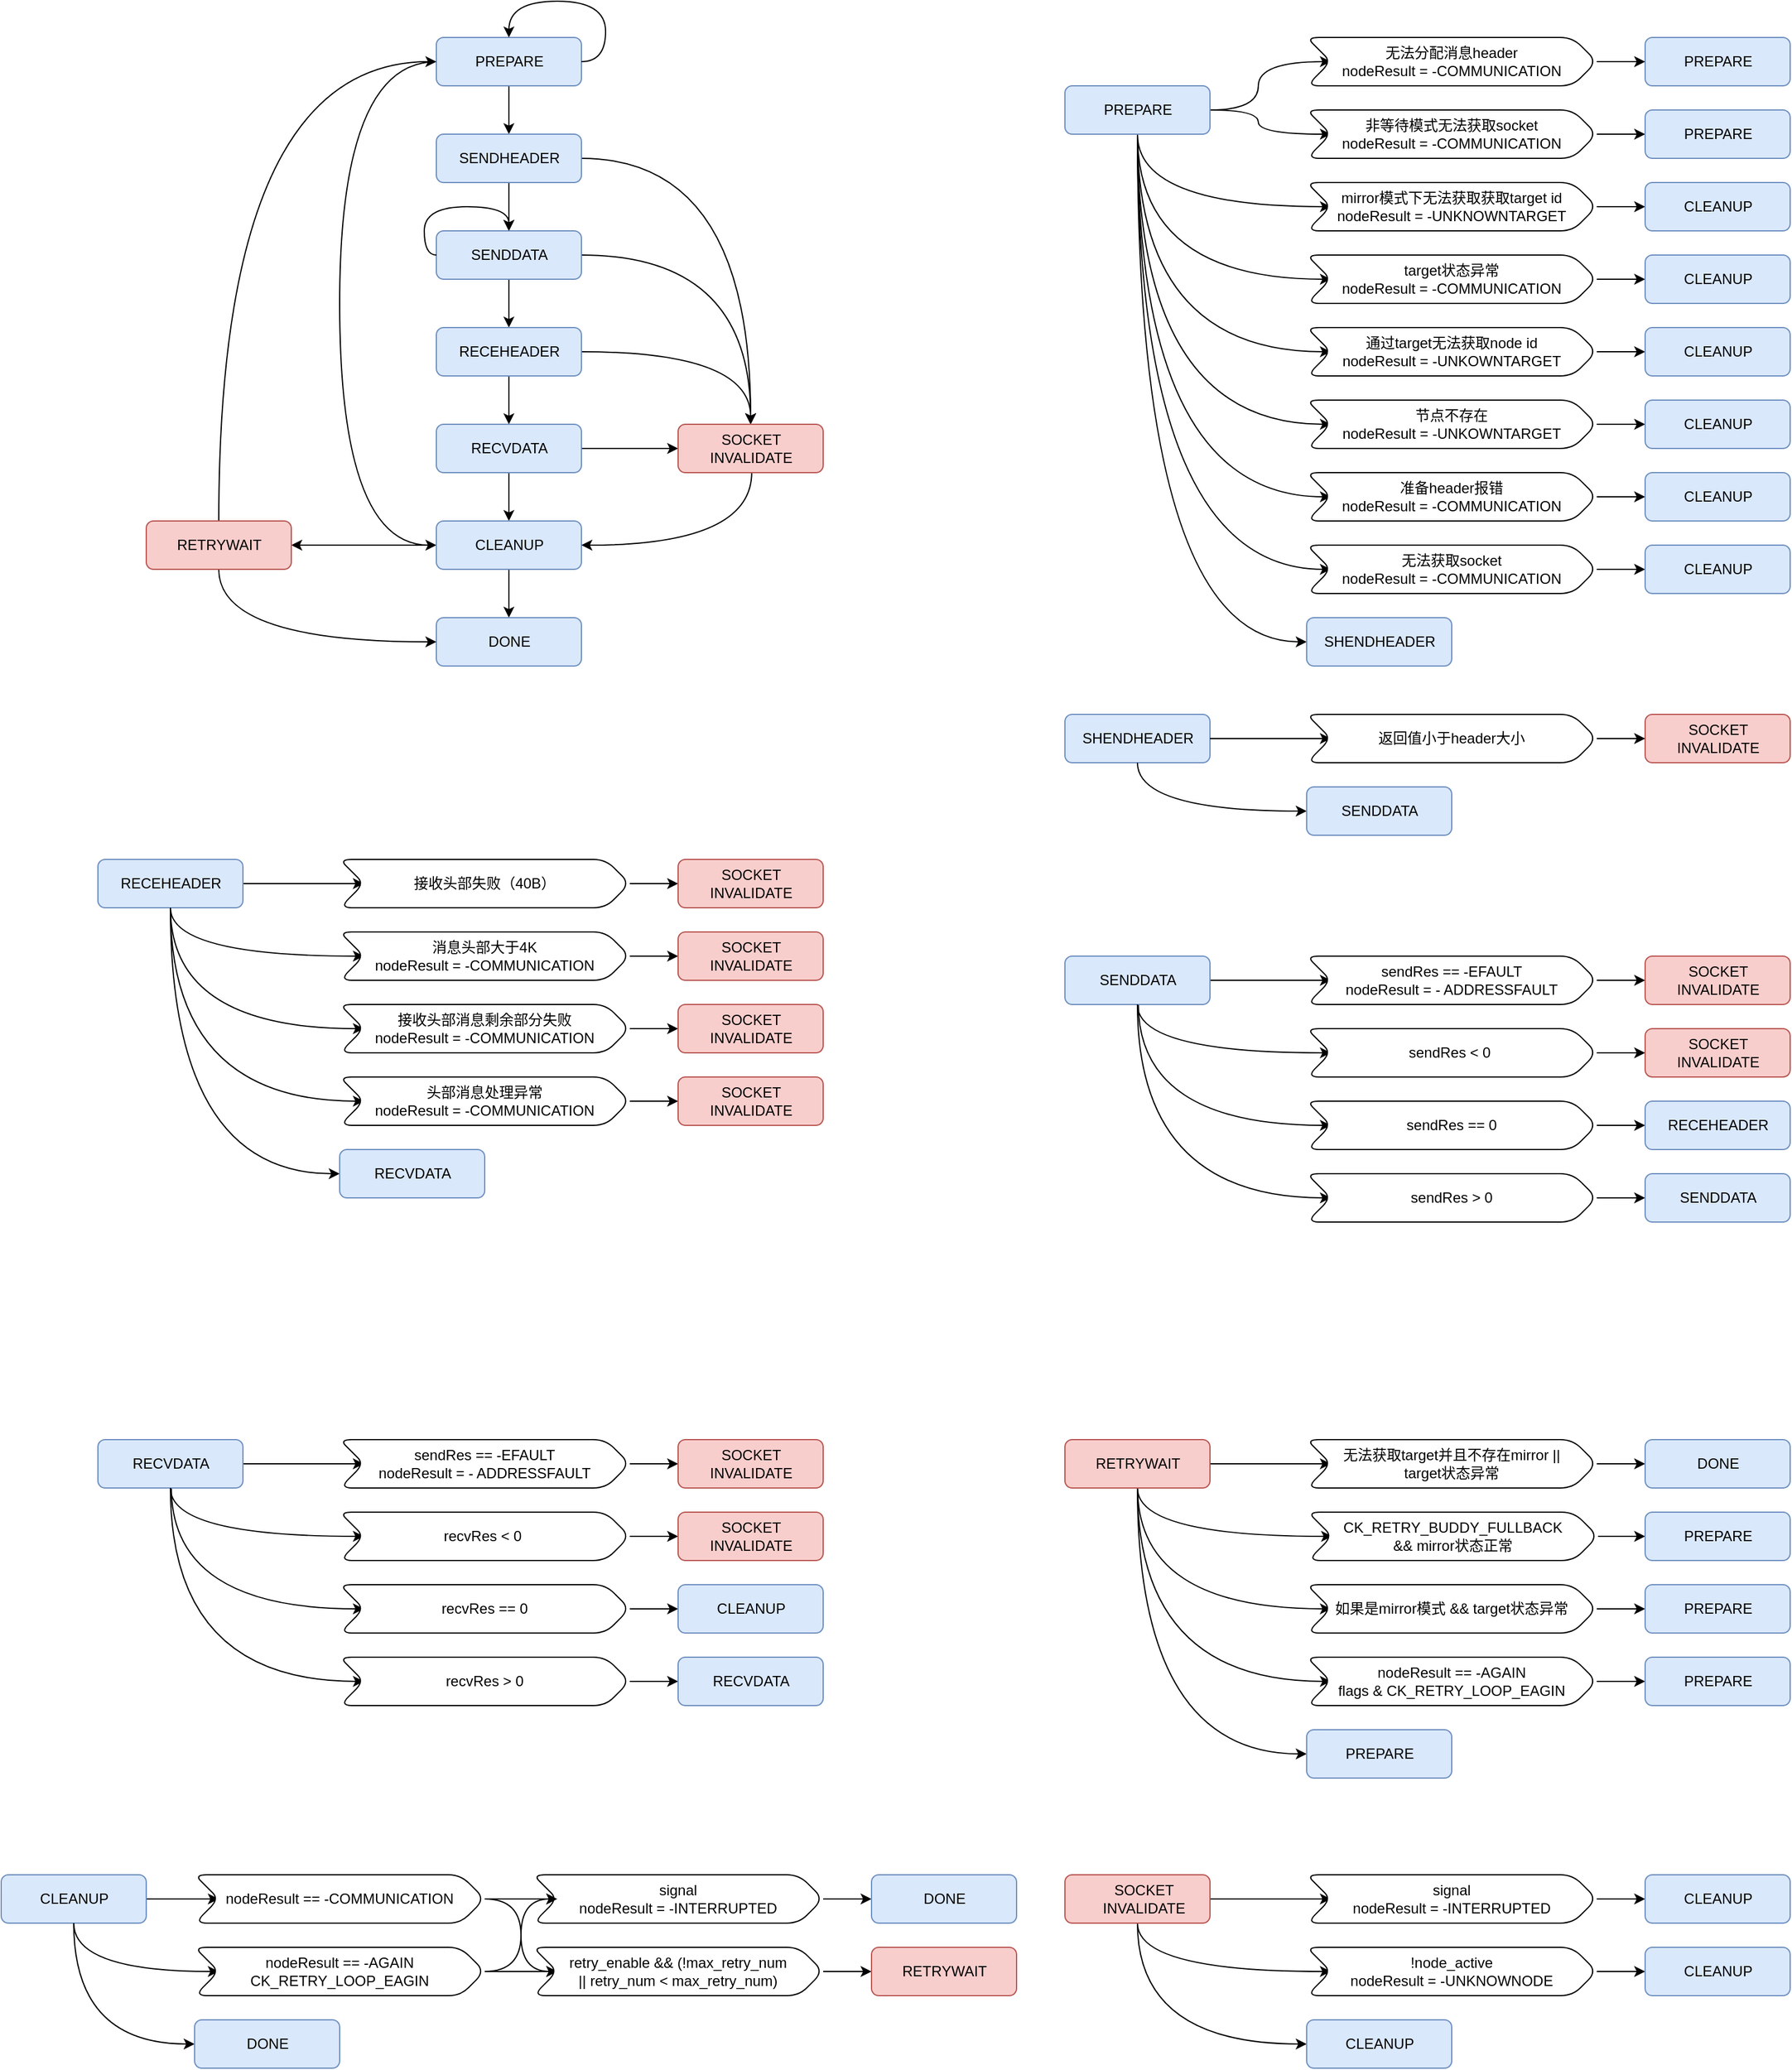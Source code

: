 <mxfile version="20.2.7" type="github">
  <diagram id="F73w34i6j-NFK2KWD3ty" name="第 1 页">
    <mxGraphModel dx="1783" dy="1033" grid="1" gridSize="10" guides="1" tooltips="1" connect="1" arrows="1" fold="1" page="1" pageScale="1" pageWidth="827" pageHeight="1169" math="0" shadow="0">
      <root>
        <mxCell id="0" />
        <mxCell id="1" parent="0" />
        <mxCell id="IVAJbTdzAA0MmZZfQ6da-4" value="" style="edgeStyle=orthogonalEdgeStyle;rounded=0;orthogonalLoop=1;jettySize=auto;html=1;" edge="1" parent="1" source="IVAJbTdzAA0MmZZfQ6da-1" target="IVAJbTdzAA0MmZZfQ6da-3">
          <mxGeometry relative="1" as="geometry" />
        </mxCell>
        <mxCell id="IVAJbTdzAA0MmZZfQ6da-31" style="edgeStyle=orthogonalEdgeStyle;curved=1;rounded=0;orthogonalLoop=1;jettySize=auto;html=1;entryX=0;entryY=0.5;entryDx=0;entryDy=0;exitX=0;exitY=0.5;exitDx=0;exitDy=0;" edge="1" parent="1" source="IVAJbTdzAA0MmZZfQ6da-1" target="IVAJbTdzAA0MmZZfQ6da-15">
          <mxGeometry relative="1" as="geometry">
            <Array as="points">
              <mxPoint x="320" y="100" />
              <mxPoint x="320" y="500" />
            </Array>
          </mxGeometry>
        </mxCell>
        <mxCell id="IVAJbTdzAA0MmZZfQ6da-1" value="" style="rounded=1;whiteSpace=wrap;html=1;fillColor=#dae8fc;strokeColor=#6c8ebf;" vertex="1" parent="1">
          <mxGeometry x="400" y="80" width="120" height="40" as="geometry" />
        </mxCell>
        <mxCell id="IVAJbTdzAA0MmZZfQ6da-2" value="PREPARE" style="text;html=1;align=center;verticalAlign=middle;resizable=0;points=[];autosize=1;strokeColor=none;fillColor=none;" vertex="1" parent="1">
          <mxGeometry x="420" y="85" width="80" height="30" as="geometry" />
        </mxCell>
        <mxCell id="IVAJbTdzAA0MmZZfQ6da-8" value="" style="edgeStyle=orthogonalEdgeStyle;rounded=0;orthogonalLoop=1;jettySize=auto;html=1;entryX=0.5;entryY=0;entryDx=0;entryDy=0;" edge="1" parent="1" source="IVAJbTdzAA0MmZZfQ6da-3" target="IVAJbTdzAA0MmZZfQ6da-6">
          <mxGeometry relative="1" as="geometry" />
        </mxCell>
        <mxCell id="IVAJbTdzAA0MmZZfQ6da-35" style="edgeStyle=orthogonalEdgeStyle;curved=1;rounded=0;orthogonalLoop=1;jettySize=auto;html=1;" edge="1" parent="1" source="IVAJbTdzAA0MmZZfQ6da-3" target="IVAJbTdzAA0MmZZfQ6da-19">
          <mxGeometry relative="1" as="geometry" />
        </mxCell>
        <mxCell id="IVAJbTdzAA0MmZZfQ6da-3" value="" style="rounded=1;whiteSpace=wrap;html=1;fillColor=#dae8fc;strokeColor=#6c8ebf;" vertex="1" parent="1">
          <mxGeometry x="400" y="160" width="120" height="40" as="geometry" />
        </mxCell>
        <mxCell id="IVAJbTdzAA0MmZZfQ6da-5" value="SENDHEADER" style="text;html=1;align=center;verticalAlign=middle;resizable=0;points=[];autosize=1;strokeColor=none;fillColor=none;" vertex="1" parent="1">
          <mxGeometry x="405" y="165" width="110" height="30" as="geometry" />
        </mxCell>
        <mxCell id="IVAJbTdzAA0MmZZfQ6da-11" value="" style="edgeStyle=orthogonalEdgeStyle;rounded=0;orthogonalLoop=1;jettySize=auto;html=1;entryX=0.5;entryY=0;entryDx=0;entryDy=0;" edge="1" parent="1" source="IVAJbTdzAA0MmZZfQ6da-6" target="IVAJbTdzAA0MmZZfQ6da-9">
          <mxGeometry relative="1" as="geometry" />
        </mxCell>
        <mxCell id="IVAJbTdzAA0MmZZfQ6da-37" style="edgeStyle=orthogonalEdgeStyle;curved=1;rounded=0;orthogonalLoop=1;jettySize=auto;html=1;" edge="1" parent="1" source="IVAJbTdzAA0MmZZfQ6da-6" target="IVAJbTdzAA0MmZZfQ6da-19">
          <mxGeometry relative="1" as="geometry" />
        </mxCell>
        <mxCell id="IVAJbTdzAA0MmZZfQ6da-6" value="" style="rounded=1;whiteSpace=wrap;html=1;fillColor=#dae8fc;strokeColor=#6c8ebf;" vertex="1" parent="1">
          <mxGeometry x="400" y="240" width="120" height="40" as="geometry" />
        </mxCell>
        <mxCell id="IVAJbTdzAA0MmZZfQ6da-7" value="SENDDATA" style="text;html=1;align=center;verticalAlign=middle;resizable=0;points=[];autosize=1;strokeColor=none;fillColor=none;" vertex="1" parent="1">
          <mxGeometry x="415" y="245" width="90" height="30" as="geometry" />
        </mxCell>
        <mxCell id="IVAJbTdzAA0MmZZfQ6da-14" style="edgeStyle=orthogonalEdgeStyle;rounded=0;orthogonalLoop=1;jettySize=auto;html=1;entryX=0.5;entryY=0;entryDx=0;entryDy=0;" edge="1" parent="1" source="IVAJbTdzAA0MmZZfQ6da-9" target="IVAJbTdzAA0MmZZfQ6da-12">
          <mxGeometry relative="1" as="geometry" />
        </mxCell>
        <mxCell id="IVAJbTdzAA0MmZZfQ6da-38" style="edgeStyle=orthogonalEdgeStyle;curved=1;rounded=0;orthogonalLoop=1;jettySize=auto;html=1;" edge="1" parent="1" source="IVAJbTdzAA0MmZZfQ6da-9" target="IVAJbTdzAA0MmZZfQ6da-19">
          <mxGeometry relative="1" as="geometry" />
        </mxCell>
        <mxCell id="IVAJbTdzAA0MmZZfQ6da-9" value="" style="rounded=1;whiteSpace=wrap;html=1;fillColor=#dae8fc;strokeColor=#6c8ebf;" vertex="1" parent="1">
          <mxGeometry x="400" y="320" width="120" height="40" as="geometry" />
        </mxCell>
        <mxCell id="IVAJbTdzAA0MmZZfQ6da-10" value="RECEHEADER" style="text;html=1;align=center;verticalAlign=middle;resizable=0;points=[];autosize=1;strokeColor=none;fillColor=none;" vertex="1" parent="1">
          <mxGeometry x="405" y="325" width="110" height="30" as="geometry" />
        </mxCell>
        <mxCell id="IVAJbTdzAA0MmZZfQ6da-17" style="edgeStyle=orthogonalEdgeStyle;rounded=0;orthogonalLoop=1;jettySize=auto;html=1;entryX=0.5;entryY=0;entryDx=0;entryDy=0;" edge="1" parent="1" source="IVAJbTdzAA0MmZZfQ6da-12" target="IVAJbTdzAA0MmZZfQ6da-15">
          <mxGeometry relative="1" as="geometry" />
        </mxCell>
        <mxCell id="IVAJbTdzAA0MmZZfQ6da-39" style="edgeStyle=orthogonalEdgeStyle;curved=1;rounded=0;orthogonalLoop=1;jettySize=auto;html=1;entryX=0;entryY=0.5;entryDx=0;entryDy=0;" edge="1" parent="1" source="IVAJbTdzAA0MmZZfQ6da-12" target="IVAJbTdzAA0MmZZfQ6da-18">
          <mxGeometry relative="1" as="geometry" />
        </mxCell>
        <mxCell id="IVAJbTdzAA0MmZZfQ6da-12" value="" style="rounded=1;whiteSpace=wrap;html=1;fillColor=#dae8fc;strokeColor=#6c8ebf;" vertex="1" parent="1">
          <mxGeometry x="400" y="400" width="120" height="40" as="geometry" />
        </mxCell>
        <mxCell id="IVAJbTdzAA0MmZZfQ6da-13" value="RECVDATA" style="text;html=1;align=center;verticalAlign=middle;resizable=0;points=[];autosize=1;strokeColor=none;fillColor=none;" vertex="1" parent="1">
          <mxGeometry x="415" y="405" width="90" height="30" as="geometry" />
        </mxCell>
        <mxCell id="IVAJbTdzAA0MmZZfQ6da-22" style="edgeStyle=orthogonalEdgeStyle;rounded=0;orthogonalLoop=1;jettySize=auto;html=1;entryX=0.5;entryY=0;entryDx=0;entryDy=0;" edge="1" parent="1" source="IVAJbTdzAA0MmZZfQ6da-15" target="IVAJbTdzAA0MmZZfQ6da-21">
          <mxGeometry relative="1" as="geometry" />
        </mxCell>
        <mxCell id="IVAJbTdzAA0MmZZfQ6da-34" style="edgeStyle=orthogonalEdgeStyle;curved=1;rounded=0;orthogonalLoop=1;jettySize=auto;html=1;entryX=1;entryY=0.5;entryDx=0;entryDy=0;" edge="1" parent="1" source="IVAJbTdzAA0MmZZfQ6da-15" target="IVAJbTdzAA0MmZZfQ6da-26">
          <mxGeometry relative="1" as="geometry" />
        </mxCell>
        <mxCell id="IVAJbTdzAA0MmZZfQ6da-15" value="" style="rounded=1;whiteSpace=wrap;html=1;fillColor=#dae8fc;strokeColor=#6c8ebf;" vertex="1" parent="1">
          <mxGeometry x="400" y="480" width="120" height="40" as="geometry" />
        </mxCell>
        <mxCell id="IVAJbTdzAA0MmZZfQ6da-16" value="CLEANUP" style="text;html=1;align=center;verticalAlign=middle;resizable=0;points=[];autosize=1;strokeColor=none;fillColor=none;" vertex="1" parent="1">
          <mxGeometry x="420" y="485" width="80" height="30" as="geometry" />
        </mxCell>
        <mxCell id="IVAJbTdzAA0MmZZfQ6da-21" value="" style="rounded=1;whiteSpace=wrap;html=1;fillColor=#dae8fc;strokeColor=#6c8ebf;" vertex="1" parent="1">
          <mxGeometry x="400" y="560" width="120" height="40" as="geometry" />
        </mxCell>
        <mxCell id="IVAJbTdzAA0MmZZfQ6da-23" value="DONE" style="text;html=1;align=center;verticalAlign=middle;resizable=0;points=[];autosize=1;strokeColor=none;fillColor=none;" vertex="1" parent="1">
          <mxGeometry x="430" y="565" width="60" height="30" as="geometry" />
        </mxCell>
        <mxCell id="IVAJbTdzAA0MmZZfQ6da-33" style="edgeStyle=orthogonalEdgeStyle;curved=1;rounded=0;orthogonalLoop=1;jettySize=auto;html=1;entryX=0.5;entryY=0;entryDx=0;entryDy=0;exitX=1;exitY=0.5;exitDx=0;exitDy=0;" edge="1" parent="1" source="IVAJbTdzAA0MmZZfQ6da-1" target="IVAJbTdzAA0MmZZfQ6da-1">
          <mxGeometry relative="1" as="geometry">
            <Array as="points">
              <mxPoint x="540" y="100" />
              <mxPoint x="540" y="50" />
              <mxPoint x="460" y="50" />
            </Array>
          </mxGeometry>
        </mxCell>
        <mxCell id="IVAJbTdzAA0MmZZfQ6da-36" style="edgeStyle=orthogonalEdgeStyle;curved=1;rounded=0;orthogonalLoop=1;jettySize=auto;html=1;entryX=1;entryY=0.5;entryDx=0;entryDy=0;exitX=0.51;exitY=0.993;exitDx=0;exitDy=0;exitPerimeter=0;" edge="1" parent="1" source="IVAJbTdzAA0MmZZfQ6da-19" target="IVAJbTdzAA0MmZZfQ6da-15">
          <mxGeometry relative="1" as="geometry">
            <mxPoint x="741" y="400" as="sourcePoint" />
          </mxGeometry>
        </mxCell>
        <mxCell id="IVAJbTdzAA0MmZZfQ6da-41" style="edgeStyle=orthogonalEdgeStyle;curved=1;rounded=0;orthogonalLoop=1;jettySize=auto;html=1;entryX=0;entryY=0.5;entryDx=0;entryDy=0;exitX=0.5;exitY=0;exitDx=0;exitDy=0;" edge="1" parent="1" source="IVAJbTdzAA0MmZZfQ6da-26" target="IVAJbTdzAA0MmZZfQ6da-1">
          <mxGeometry relative="1" as="geometry" />
        </mxCell>
        <mxCell id="IVAJbTdzAA0MmZZfQ6da-18" value="" style="rounded=1;whiteSpace=wrap;html=1;fillColor=#f8cecc;strokeColor=#b85450;" vertex="1" parent="1">
          <mxGeometry x="600" y="400" width="120" height="40" as="geometry" />
        </mxCell>
        <mxCell id="IVAJbTdzAA0MmZZfQ6da-19" value="SOCKET&lt;br&gt;INVALIDATE" style="text;html=1;align=center;verticalAlign=middle;resizable=0;points=[];autosize=1;strokeColor=none;fillColor=none;" vertex="1" parent="1">
          <mxGeometry x="615" y="400" width="90" height="40" as="geometry" />
        </mxCell>
        <mxCell id="IVAJbTdzAA0MmZZfQ6da-221" style="edgeStyle=orthogonalEdgeStyle;curved=1;rounded=0;orthogonalLoop=1;jettySize=auto;html=1;entryX=0;entryY=0.5;entryDx=0;entryDy=0;exitX=0.5;exitY=1;exitDx=0;exitDy=0;" edge="1" parent="1" source="IVAJbTdzAA0MmZZfQ6da-26" target="IVAJbTdzAA0MmZZfQ6da-21">
          <mxGeometry relative="1" as="geometry" />
        </mxCell>
        <mxCell id="IVAJbTdzAA0MmZZfQ6da-26" value="" style="rounded=1;whiteSpace=wrap;html=1;fillColor=#f8cecc;strokeColor=#b85450;" vertex="1" parent="1">
          <mxGeometry x="160" y="480" width="120" height="40" as="geometry" />
        </mxCell>
        <mxCell id="IVAJbTdzAA0MmZZfQ6da-27" value="RETRYWAIT" style="text;html=1;align=center;verticalAlign=middle;resizable=0;points=[];autosize=1;strokeColor=none;fillColor=none;" vertex="1" parent="1">
          <mxGeometry x="175" y="485" width="90" height="30" as="geometry" />
        </mxCell>
        <mxCell id="IVAJbTdzAA0MmZZfQ6da-66" style="edgeStyle=orthogonalEdgeStyle;curved=1;rounded=0;orthogonalLoop=1;jettySize=auto;html=1;entryX=0;entryY=0.5;entryDx=0;entryDy=0;" edge="1" parent="1" source="IVAJbTdzAA0MmZZfQ6da-59" target="IVAJbTdzAA0MmZZfQ6da-64">
          <mxGeometry relative="1" as="geometry" />
        </mxCell>
        <mxCell id="IVAJbTdzAA0MmZZfQ6da-69" style="edgeStyle=orthogonalEdgeStyle;curved=1;rounded=0;orthogonalLoop=1;jettySize=auto;html=1;entryX=0;entryY=0.5;entryDx=0;entryDy=0;" edge="1" parent="1" source="IVAJbTdzAA0MmZZfQ6da-59" target="IVAJbTdzAA0MmZZfQ6da-68">
          <mxGeometry relative="1" as="geometry" />
        </mxCell>
        <mxCell id="IVAJbTdzAA0MmZZfQ6da-96" style="edgeStyle=orthogonalEdgeStyle;curved=1;rounded=0;orthogonalLoop=1;jettySize=auto;html=1;entryX=0;entryY=0.5;entryDx=0;entryDy=0;" edge="1" parent="1" source="IVAJbTdzAA0MmZZfQ6da-59" target="IVAJbTdzAA0MmZZfQ6da-73">
          <mxGeometry relative="1" as="geometry">
            <Array as="points">
              <mxPoint x="980" y="220" />
            </Array>
          </mxGeometry>
        </mxCell>
        <mxCell id="IVAJbTdzAA0MmZZfQ6da-97" style="edgeStyle=orthogonalEdgeStyle;curved=1;rounded=0;orthogonalLoop=1;jettySize=auto;html=1;entryX=0;entryY=0.5;entryDx=0;entryDy=0;exitX=0.5;exitY=1;exitDx=0;exitDy=0;" edge="1" parent="1" source="IVAJbTdzAA0MmZZfQ6da-59" target="IVAJbTdzAA0MmZZfQ6da-81">
          <mxGeometry relative="1" as="geometry">
            <Array as="points">
              <mxPoint x="980" y="280" />
            </Array>
          </mxGeometry>
        </mxCell>
        <mxCell id="IVAJbTdzAA0MmZZfQ6da-98" style="edgeStyle=orthogonalEdgeStyle;curved=1;rounded=0;orthogonalLoop=1;jettySize=auto;html=1;entryX=0;entryY=0.5;entryDx=0;entryDy=0;exitX=0.5;exitY=1;exitDx=0;exitDy=0;" edge="1" parent="1" source="IVAJbTdzAA0MmZZfQ6da-59" target="IVAJbTdzAA0MmZZfQ6da-85">
          <mxGeometry relative="1" as="geometry">
            <Array as="points">
              <mxPoint x="980" y="340" />
            </Array>
          </mxGeometry>
        </mxCell>
        <mxCell id="IVAJbTdzAA0MmZZfQ6da-99" style="edgeStyle=orthogonalEdgeStyle;curved=1;rounded=0;orthogonalLoop=1;jettySize=auto;html=1;entryX=0;entryY=0.5;entryDx=0;entryDy=0;exitX=0.5;exitY=1;exitDx=0;exitDy=0;" edge="1" parent="1" source="IVAJbTdzAA0MmZZfQ6da-59" target="IVAJbTdzAA0MmZZfQ6da-90">
          <mxGeometry relative="1" as="geometry">
            <Array as="points">
              <mxPoint x="980" y="400" />
            </Array>
          </mxGeometry>
        </mxCell>
        <mxCell id="IVAJbTdzAA0MmZZfQ6da-112" style="edgeStyle=orthogonalEdgeStyle;curved=1;rounded=0;orthogonalLoop=1;jettySize=auto;html=1;entryX=0;entryY=0.5;entryDx=0;entryDy=0;entryPerimeter=0;exitX=0.5;exitY=1;exitDx=0;exitDy=0;" edge="1" parent="1" source="IVAJbTdzAA0MmZZfQ6da-59" target="IVAJbTdzAA0MmZZfQ6da-110">
          <mxGeometry relative="1" as="geometry" />
        </mxCell>
        <mxCell id="IVAJbTdzAA0MmZZfQ6da-113" style="edgeStyle=orthogonalEdgeStyle;curved=1;rounded=0;orthogonalLoop=1;jettySize=auto;html=1;entryX=0;entryY=0.5;entryDx=0;entryDy=0;exitX=0.5;exitY=1;exitDx=0;exitDy=0;" edge="1" parent="1" source="IVAJbTdzAA0MmZZfQ6da-59" target="IVAJbTdzAA0MmZZfQ6da-100">
          <mxGeometry relative="1" as="geometry">
            <Array as="points">
              <mxPoint x="980" y="460" />
            </Array>
          </mxGeometry>
        </mxCell>
        <mxCell id="IVAJbTdzAA0MmZZfQ6da-114" style="edgeStyle=orthogonalEdgeStyle;curved=1;rounded=0;orthogonalLoop=1;jettySize=auto;html=1;entryX=0;entryY=0.5;entryDx=0;entryDy=0;exitX=0.5;exitY=1;exitDx=0;exitDy=0;" edge="1" parent="1" source="IVAJbTdzAA0MmZZfQ6da-59" target="IVAJbTdzAA0MmZZfQ6da-105">
          <mxGeometry relative="1" as="geometry">
            <Array as="points">
              <mxPoint x="980" y="520" />
            </Array>
          </mxGeometry>
        </mxCell>
        <mxCell id="IVAJbTdzAA0MmZZfQ6da-59" value="" style="rounded=1;whiteSpace=wrap;html=1;fillColor=#dae8fc;strokeColor=#6c8ebf;" vertex="1" parent="1">
          <mxGeometry x="920" y="120" width="120" height="40" as="geometry" />
        </mxCell>
        <mxCell id="IVAJbTdzAA0MmZZfQ6da-60" value="PREPARE" style="text;html=1;align=center;verticalAlign=middle;resizable=0;points=[];autosize=1;strokeColor=none;fillColor=none;" vertex="1" parent="1">
          <mxGeometry x="940" y="125" width="80" height="30" as="geometry" />
        </mxCell>
        <mxCell id="IVAJbTdzAA0MmZZfQ6da-61" value="" style="rounded=1;whiteSpace=wrap;html=1;fillColor=#dae8fc;strokeColor=#6c8ebf;" vertex="1" parent="1">
          <mxGeometry x="1400" y="80" width="120" height="40" as="geometry" />
        </mxCell>
        <mxCell id="IVAJbTdzAA0MmZZfQ6da-62" value="PREPARE" style="text;html=1;align=center;verticalAlign=middle;resizable=0;points=[];autosize=1;strokeColor=none;fillColor=none;" vertex="1" parent="1">
          <mxGeometry x="1420" y="85" width="80" height="30" as="geometry" />
        </mxCell>
        <mxCell id="IVAJbTdzAA0MmZZfQ6da-67" style="edgeStyle=orthogonalEdgeStyle;curved=1;rounded=0;orthogonalLoop=1;jettySize=auto;html=1;entryX=0;entryY=0.5;entryDx=0;entryDy=0;" edge="1" parent="1" source="IVAJbTdzAA0MmZZfQ6da-64" target="IVAJbTdzAA0MmZZfQ6da-61">
          <mxGeometry relative="1" as="geometry" />
        </mxCell>
        <mxCell id="IVAJbTdzAA0MmZZfQ6da-64" value="无法分配消息header&lt;br&gt;nodeResult = -COMMUNICATION" style="shape=step;perimeter=stepPerimeter;whiteSpace=wrap;html=1;fixedSize=1;rounded=1;align=center;" vertex="1" parent="1">
          <mxGeometry x="1120" y="80" width="240" height="40" as="geometry" />
        </mxCell>
        <mxCell id="IVAJbTdzAA0MmZZfQ6da-72" style="edgeStyle=orthogonalEdgeStyle;curved=1;rounded=0;orthogonalLoop=1;jettySize=auto;html=1;entryX=0;entryY=0.5;entryDx=0;entryDy=0;" edge="1" parent="1" source="IVAJbTdzAA0MmZZfQ6da-68" target="IVAJbTdzAA0MmZZfQ6da-70">
          <mxGeometry relative="1" as="geometry" />
        </mxCell>
        <mxCell id="IVAJbTdzAA0MmZZfQ6da-68" value="非等待模式无法获取socket&lt;br&gt;nodeResult = -COMMUNICATION" style="shape=step;perimeter=stepPerimeter;whiteSpace=wrap;html=1;fixedSize=1;rounded=1;align=center;" vertex="1" parent="1">
          <mxGeometry x="1120" y="140" width="240" height="40" as="geometry" />
        </mxCell>
        <mxCell id="IVAJbTdzAA0MmZZfQ6da-70" value="" style="rounded=1;whiteSpace=wrap;html=1;fillColor=#dae8fc;strokeColor=#6c8ebf;" vertex="1" parent="1">
          <mxGeometry x="1400" y="140" width="120" height="40" as="geometry" />
        </mxCell>
        <mxCell id="IVAJbTdzAA0MmZZfQ6da-71" value="PREPARE" style="text;html=1;align=center;verticalAlign=middle;resizable=0;points=[];autosize=1;strokeColor=none;fillColor=none;" vertex="1" parent="1">
          <mxGeometry x="1420" y="145" width="80" height="30" as="geometry" />
        </mxCell>
        <mxCell id="IVAJbTdzAA0MmZZfQ6da-80" style="edgeStyle=orthogonalEdgeStyle;curved=1;rounded=0;orthogonalLoop=1;jettySize=auto;html=1;entryX=0;entryY=0.5;entryDx=0;entryDy=0;" edge="1" parent="1" source="IVAJbTdzAA0MmZZfQ6da-73" target="IVAJbTdzAA0MmZZfQ6da-78">
          <mxGeometry relative="1" as="geometry" />
        </mxCell>
        <mxCell id="IVAJbTdzAA0MmZZfQ6da-73" value="mirror模式下无法获取获取target id&lt;br&gt;nodeResult = -UNKNOWNTARGET" style="shape=step;perimeter=stepPerimeter;whiteSpace=wrap;html=1;fixedSize=1;rounded=1;align=center;" vertex="1" parent="1">
          <mxGeometry x="1120" y="200" width="240" height="40" as="geometry" />
        </mxCell>
        <mxCell id="IVAJbTdzAA0MmZZfQ6da-78" value="" style="rounded=1;whiteSpace=wrap;html=1;fillColor=#dae8fc;strokeColor=#6c8ebf;" vertex="1" parent="1">
          <mxGeometry x="1400" y="200" width="120" height="40" as="geometry" />
        </mxCell>
        <mxCell id="IVAJbTdzAA0MmZZfQ6da-79" value="CLEANUP" style="text;html=1;align=center;verticalAlign=middle;resizable=0;points=[];autosize=1;strokeColor=none;fillColor=none;" vertex="1" parent="1">
          <mxGeometry x="1420" y="205" width="80" height="30" as="geometry" />
        </mxCell>
        <mxCell id="IVAJbTdzAA0MmZZfQ6da-84" style="edgeStyle=orthogonalEdgeStyle;curved=1;rounded=0;orthogonalLoop=1;jettySize=auto;html=1;entryX=0;entryY=0.5;entryDx=0;entryDy=0;" edge="1" parent="1" source="IVAJbTdzAA0MmZZfQ6da-81" target="IVAJbTdzAA0MmZZfQ6da-82">
          <mxGeometry relative="1" as="geometry" />
        </mxCell>
        <mxCell id="IVAJbTdzAA0MmZZfQ6da-81" value="target状态异常&lt;br&gt;nodeResult = -COMMUNICATION" style="shape=step;perimeter=stepPerimeter;whiteSpace=wrap;html=1;fixedSize=1;rounded=1;align=center;" vertex="1" parent="1">
          <mxGeometry x="1120" y="260" width="240" height="40" as="geometry" />
        </mxCell>
        <mxCell id="IVAJbTdzAA0MmZZfQ6da-82" value="" style="rounded=1;whiteSpace=wrap;html=1;fillColor=#dae8fc;strokeColor=#6c8ebf;" vertex="1" parent="1">
          <mxGeometry x="1400" y="260" width="120" height="40" as="geometry" />
        </mxCell>
        <mxCell id="IVAJbTdzAA0MmZZfQ6da-83" value="CLEANUP" style="text;html=1;align=center;verticalAlign=middle;resizable=0;points=[];autosize=1;strokeColor=none;fillColor=none;" vertex="1" parent="1">
          <mxGeometry x="1420" y="265" width="80" height="30" as="geometry" />
        </mxCell>
        <mxCell id="IVAJbTdzAA0MmZZfQ6da-89" style="edgeStyle=orthogonalEdgeStyle;curved=1;rounded=0;orthogonalLoop=1;jettySize=auto;html=1;entryX=0;entryY=0.5;entryDx=0;entryDy=0;" edge="1" parent="1" source="IVAJbTdzAA0MmZZfQ6da-85" target="IVAJbTdzAA0MmZZfQ6da-87">
          <mxGeometry relative="1" as="geometry" />
        </mxCell>
        <mxCell id="IVAJbTdzAA0MmZZfQ6da-85" value="通过target无法获取node id&lt;br&gt;nodeResult = -UNKOWNTARGET" style="shape=step;perimeter=stepPerimeter;whiteSpace=wrap;html=1;fixedSize=1;rounded=1;align=center;" vertex="1" parent="1">
          <mxGeometry x="1120" y="320" width="240" height="40" as="geometry" />
        </mxCell>
        <mxCell id="IVAJbTdzAA0MmZZfQ6da-87" value="" style="rounded=1;whiteSpace=wrap;html=1;fillColor=#dae8fc;strokeColor=#6c8ebf;" vertex="1" parent="1">
          <mxGeometry x="1400" y="320" width="120" height="40" as="geometry" />
        </mxCell>
        <mxCell id="IVAJbTdzAA0MmZZfQ6da-88" value="CLEANUP" style="text;html=1;align=center;verticalAlign=middle;resizable=0;points=[];autosize=1;strokeColor=none;fillColor=none;" vertex="1" parent="1">
          <mxGeometry x="1420" y="325" width="80" height="30" as="geometry" />
        </mxCell>
        <mxCell id="IVAJbTdzAA0MmZZfQ6da-95" style="edgeStyle=orthogonalEdgeStyle;curved=1;rounded=0;orthogonalLoop=1;jettySize=auto;html=1;entryX=0;entryY=0.5;entryDx=0;entryDy=0;" edge="1" parent="1" source="IVAJbTdzAA0MmZZfQ6da-90" target="IVAJbTdzAA0MmZZfQ6da-92">
          <mxGeometry relative="1" as="geometry" />
        </mxCell>
        <mxCell id="IVAJbTdzAA0MmZZfQ6da-90" value="节点不存在&lt;br&gt;nodeResult = -UNKOWNTARGET" style="shape=step;perimeter=stepPerimeter;whiteSpace=wrap;html=1;fixedSize=1;rounded=1;align=center;" vertex="1" parent="1">
          <mxGeometry x="1120" y="380" width="240" height="40" as="geometry" />
        </mxCell>
        <mxCell id="IVAJbTdzAA0MmZZfQ6da-92" value="" style="rounded=1;whiteSpace=wrap;html=1;fillColor=#dae8fc;strokeColor=#6c8ebf;" vertex="1" parent="1">
          <mxGeometry x="1400" y="380" width="120" height="40" as="geometry" />
        </mxCell>
        <mxCell id="IVAJbTdzAA0MmZZfQ6da-93" value="CLEANUP" style="text;html=1;align=center;verticalAlign=middle;resizable=0;points=[];autosize=1;strokeColor=none;fillColor=none;" vertex="1" parent="1">
          <mxGeometry x="1420" y="385" width="80" height="30" as="geometry" />
        </mxCell>
        <mxCell id="IVAJbTdzAA0MmZZfQ6da-104" style="edgeStyle=orthogonalEdgeStyle;curved=1;rounded=0;orthogonalLoop=1;jettySize=auto;html=1;entryX=0;entryY=0.5;entryDx=0;entryDy=0;" edge="1" parent="1" source="IVAJbTdzAA0MmZZfQ6da-100" target="IVAJbTdzAA0MmZZfQ6da-101">
          <mxGeometry relative="1" as="geometry" />
        </mxCell>
        <mxCell id="IVAJbTdzAA0MmZZfQ6da-100" value="准备header报错&lt;br&gt;nodeResult = -COMMUNICATION" style="shape=step;perimeter=stepPerimeter;whiteSpace=wrap;html=1;fixedSize=1;rounded=1;align=center;" vertex="1" parent="1">
          <mxGeometry x="1120" y="440" width="240" height="40" as="geometry" />
        </mxCell>
        <mxCell id="IVAJbTdzAA0MmZZfQ6da-101" value="" style="rounded=1;whiteSpace=wrap;html=1;fillColor=#dae8fc;strokeColor=#6c8ebf;" vertex="1" parent="1">
          <mxGeometry x="1400" y="440" width="120" height="40" as="geometry" />
        </mxCell>
        <mxCell id="IVAJbTdzAA0MmZZfQ6da-102" value="CLEANUP" style="text;html=1;align=center;verticalAlign=middle;resizable=0;points=[];autosize=1;strokeColor=none;fillColor=none;" vertex="1" parent="1">
          <mxGeometry x="1420" y="445" width="80" height="30" as="geometry" />
        </mxCell>
        <mxCell id="IVAJbTdzAA0MmZZfQ6da-108" style="edgeStyle=orthogonalEdgeStyle;curved=1;rounded=0;orthogonalLoop=1;jettySize=auto;html=1;entryX=0;entryY=0.5;entryDx=0;entryDy=0;" edge="1" parent="1" source="IVAJbTdzAA0MmZZfQ6da-105" target="IVAJbTdzAA0MmZZfQ6da-106">
          <mxGeometry relative="1" as="geometry" />
        </mxCell>
        <mxCell id="IVAJbTdzAA0MmZZfQ6da-105" value="无法获取socket&lt;br&gt;nodeResult = -COMMUNICATION" style="shape=step;perimeter=stepPerimeter;whiteSpace=wrap;html=1;fixedSize=1;rounded=1;align=center;" vertex="1" parent="1">
          <mxGeometry x="1120" y="500" width="240" height="40" as="geometry" />
        </mxCell>
        <mxCell id="IVAJbTdzAA0MmZZfQ6da-106" value="" style="rounded=1;whiteSpace=wrap;html=1;fillColor=#dae8fc;strokeColor=#6c8ebf;" vertex="1" parent="1">
          <mxGeometry x="1400" y="500" width="120" height="40" as="geometry" />
        </mxCell>
        <mxCell id="IVAJbTdzAA0MmZZfQ6da-107" value="CLEANUP" style="text;html=1;align=center;verticalAlign=middle;resizable=0;points=[];autosize=1;strokeColor=none;fillColor=none;" vertex="1" parent="1">
          <mxGeometry x="1420" y="505" width="80" height="30" as="geometry" />
        </mxCell>
        <mxCell id="IVAJbTdzAA0MmZZfQ6da-109" value="" style="rounded=1;whiteSpace=wrap;html=1;fillColor=#dae8fc;strokeColor=#6c8ebf;" vertex="1" parent="1">
          <mxGeometry x="1120" y="560" width="120" height="40" as="geometry" />
        </mxCell>
        <mxCell id="IVAJbTdzAA0MmZZfQ6da-110" value="SHENDHEADER" style="text;html=1;align=center;verticalAlign=middle;resizable=0;points=[];autosize=1;strokeColor=none;fillColor=none;" vertex="1" parent="1">
          <mxGeometry x="1120" y="565" width="120" height="30" as="geometry" />
        </mxCell>
        <mxCell id="IVAJbTdzAA0MmZZfQ6da-115" value="" style="rounded=1;whiteSpace=wrap;html=1;fillColor=#dae8fc;strokeColor=#6c8ebf;" vertex="1" parent="1">
          <mxGeometry x="920" y="640" width="120" height="40" as="geometry" />
        </mxCell>
        <mxCell id="IVAJbTdzAA0MmZZfQ6da-121" style="edgeStyle=orthogonalEdgeStyle;curved=1;rounded=0;orthogonalLoop=1;jettySize=auto;html=1;entryX=0;entryY=0.5;entryDx=0;entryDy=0;" edge="1" parent="1" source="IVAJbTdzAA0MmZZfQ6da-116" target="IVAJbTdzAA0MmZZfQ6da-119">
          <mxGeometry relative="1" as="geometry" />
        </mxCell>
        <mxCell id="IVAJbTdzAA0MmZZfQ6da-125" style="edgeStyle=orthogonalEdgeStyle;curved=1;rounded=0;orthogonalLoop=1;jettySize=auto;html=1;entryX=0;entryY=0.5;entryDx=0;entryDy=0;exitX=0.5;exitY=1;exitDx=0;exitDy=0;" edge="1" parent="1" source="IVAJbTdzAA0MmZZfQ6da-115" target="IVAJbTdzAA0MmZZfQ6da-123">
          <mxGeometry relative="1" as="geometry" />
        </mxCell>
        <mxCell id="IVAJbTdzAA0MmZZfQ6da-116" value="SHENDHEADER" style="text;html=1;align=center;verticalAlign=middle;resizable=0;points=[];autosize=1;strokeColor=none;fillColor=none;" vertex="1" parent="1">
          <mxGeometry x="920" y="645" width="120" height="30" as="geometry" />
        </mxCell>
        <mxCell id="IVAJbTdzAA0MmZZfQ6da-117" value="" style="rounded=1;whiteSpace=wrap;html=1;fillColor=#f8cecc;strokeColor=#b85450;" vertex="1" parent="1">
          <mxGeometry x="1400" y="640" width="120" height="40" as="geometry" />
        </mxCell>
        <mxCell id="IVAJbTdzAA0MmZZfQ6da-118" value="SOCKET&lt;br&gt;INVALIDATE" style="text;html=1;align=center;verticalAlign=middle;resizable=0;points=[];autosize=1;strokeColor=none;fillColor=none;" vertex="1" parent="1">
          <mxGeometry x="1415" y="640" width="90" height="40" as="geometry" />
        </mxCell>
        <mxCell id="IVAJbTdzAA0MmZZfQ6da-122" style="edgeStyle=orthogonalEdgeStyle;curved=1;rounded=0;orthogonalLoop=1;jettySize=auto;html=1;" edge="1" parent="1" source="IVAJbTdzAA0MmZZfQ6da-119" target="IVAJbTdzAA0MmZZfQ6da-117">
          <mxGeometry relative="1" as="geometry" />
        </mxCell>
        <mxCell id="IVAJbTdzAA0MmZZfQ6da-119" value="返回值小于header大小" style="shape=step;perimeter=stepPerimeter;whiteSpace=wrap;html=1;fixedSize=1;rounded=1;align=center;" vertex="1" parent="1">
          <mxGeometry x="1120" y="640" width="240" height="40" as="geometry" />
        </mxCell>
        <mxCell id="IVAJbTdzAA0MmZZfQ6da-123" value="" style="rounded=1;whiteSpace=wrap;html=1;fillColor=#dae8fc;strokeColor=#6c8ebf;" vertex="1" parent="1">
          <mxGeometry x="1120" y="700" width="120" height="40" as="geometry" />
        </mxCell>
        <mxCell id="IVAJbTdzAA0MmZZfQ6da-124" value="SENDDATA" style="text;html=1;align=center;verticalAlign=middle;resizable=0;points=[];autosize=1;strokeColor=none;fillColor=none;" vertex="1" parent="1">
          <mxGeometry x="1135" y="705" width="90" height="30" as="geometry" />
        </mxCell>
        <mxCell id="IVAJbTdzAA0MmZZfQ6da-132" style="edgeStyle=orthogonalEdgeStyle;curved=1;rounded=0;orthogonalLoop=1;jettySize=auto;html=1;entryX=0;entryY=0.5;entryDx=0;entryDy=0;" edge="1" parent="1" source="IVAJbTdzAA0MmZZfQ6da-126" target="IVAJbTdzAA0MmZZfQ6da-128">
          <mxGeometry relative="1" as="geometry" />
        </mxCell>
        <mxCell id="IVAJbTdzAA0MmZZfQ6da-134" style="edgeStyle=orthogonalEdgeStyle;curved=1;rounded=0;orthogonalLoop=1;jettySize=auto;html=1;entryX=0;entryY=0.5;entryDx=0;entryDy=0;exitX=0.5;exitY=1;exitDx=0;exitDy=0;" edge="1" parent="1" source="IVAJbTdzAA0MmZZfQ6da-126" target="IVAJbTdzAA0MmZZfQ6da-133">
          <mxGeometry relative="1" as="geometry">
            <Array as="points">
              <mxPoint x="980" y="920" />
            </Array>
          </mxGeometry>
        </mxCell>
        <mxCell id="IVAJbTdzAA0MmZZfQ6da-139" style="edgeStyle=orthogonalEdgeStyle;curved=1;rounded=0;orthogonalLoop=1;jettySize=auto;html=1;entryX=0;entryY=0.5;entryDx=0;entryDy=0;exitX=0.508;exitY=1.15;exitDx=0;exitDy=0;exitPerimeter=0;" edge="1" parent="1" source="IVAJbTdzAA0MmZZfQ6da-127" target="IVAJbTdzAA0MmZZfQ6da-138">
          <mxGeometry relative="1" as="geometry">
            <Array as="points">
              <mxPoint x="981" y="980" />
            </Array>
          </mxGeometry>
        </mxCell>
        <mxCell id="IVAJbTdzAA0MmZZfQ6da-126" value="" style="rounded=1;whiteSpace=wrap;html=1;fillColor=#dae8fc;strokeColor=#6c8ebf;" vertex="1" parent="1">
          <mxGeometry x="920" y="840" width="120" height="40" as="geometry" />
        </mxCell>
        <mxCell id="IVAJbTdzAA0MmZZfQ6da-146" style="edgeStyle=orthogonalEdgeStyle;curved=1;rounded=0;orthogonalLoop=1;jettySize=auto;html=1;entryX=0;entryY=0.5;entryDx=0;entryDy=0;" edge="1" parent="1" target="IVAJbTdzAA0MmZZfQ6da-143">
          <mxGeometry relative="1" as="geometry">
            <mxPoint x="980" y="880" as="sourcePoint" />
            <Array as="points">
              <mxPoint x="980" y="1040" />
            </Array>
          </mxGeometry>
        </mxCell>
        <mxCell id="IVAJbTdzAA0MmZZfQ6da-127" value="SENDDATA" style="text;html=1;align=center;verticalAlign=middle;resizable=0;points=[];autosize=1;strokeColor=none;fillColor=none;" vertex="1" parent="1">
          <mxGeometry x="935" y="845" width="90" height="30" as="geometry" />
        </mxCell>
        <mxCell id="IVAJbTdzAA0MmZZfQ6da-131" style="edgeStyle=orthogonalEdgeStyle;curved=1;rounded=0;orthogonalLoop=1;jettySize=auto;html=1;entryX=0;entryY=0.5;entryDx=0;entryDy=0;" edge="1" parent="1" source="IVAJbTdzAA0MmZZfQ6da-128" target="IVAJbTdzAA0MmZZfQ6da-129">
          <mxGeometry relative="1" as="geometry" />
        </mxCell>
        <mxCell id="IVAJbTdzAA0MmZZfQ6da-128" value="sendRes == -EFAULT&lt;br&gt;nodeResult = - ADDRESSFAULT" style="shape=step;perimeter=stepPerimeter;whiteSpace=wrap;html=1;fixedSize=1;rounded=1;align=center;" vertex="1" parent="1">
          <mxGeometry x="1120" y="840" width="240" height="40" as="geometry" />
        </mxCell>
        <mxCell id="IVAJbTdzAA0MmZZfQ6da-129" value="" style="rounded=1;whiteSpace=wrap;html=1;fillColor=#f8cecc;strokeColor=#b85450;" vertex="1" parent="1">
          <mxGeometry x="1400" y="840" width="120" height="40" as="geometry" />
        </mxCell>
        <mxCell id="IVAJbTdzAA0MmZZfQ6da-130" value="SOCKET&lt;br&gt;INVALIDATE" style="text;html=1;align=center;verticalAlign=middle;resizable=0;points=[];autosize=1;strokeColor=none;fillColor=none;" vertex="1" parent="1">
          <mxGeometry x="1415" y="840" width="90" height="40" as="geometry" />
        </mxCell>
        <mxCell id="IVAJbTdzAA0MmZZfQ6da-137" style="edgeStyle=orthogonalEdgeStyle;curved=1;rounded=0;orthogonalLoop=1;jettySize=auto;html=1;entryX=0;entryY=0.5;entryDx=0;entryDy=0;" edge="1" parent="1" source="IVAJbTdzAA0MmZZfQ6da-133" target="IVAJbTdzAA0MmZZfQ6da-135">
          <mxGeometry relative="1" as="geometry" />
        </mxCell>
        <mxCell id="IVAJbTdzAA0MmZZfQ6da-133" value="sendRes &amp;lt; 0&amp;nbsp;" style="shape=step;perimeter=stepPerimeter;whiteSpace=wrap;html=1;fixedSize=1;rounded=1;align=center;" vertex="1" parent="1">
          <mxGeometry x="1120" y="900" width="240" height="40" as="geometry" />
        </mxCell>
        <mxCell id="IVAJbTdzAA0MmZZfQ6da-135" value="" style="rounded=1;whiteSpace=wrap;html=1;fillColor=#f8cecc;strokeColor=#b85450;" vertex="1" parent="1">
          <mxGeometry x="1400" y="900" width="120" height="40" as="geometry" />
        </mxCell>
        <mxCell id="IVAJbTdzAA0MmZZfQ6da-136" value="SOCKET&lt;br&gt;INVALIDATE" style="text;html=1;align=center;verticalAlign=middle;resizable=0;points=[];autosize=1;strokeColor=none;fillColor=none;" vertex="1" parent="1">
          <mxGeometry x="1415" y="900" width="90" height="40" as="geometry" />
        </mxCell>
        <mxCell id="IVAJbTdzAA0MmZZfQ6da-142" style="edgeStyle=orthogonalEdgeStyle;curved=1;rounded=0;orthogonalLoop=1;jettySize=auto;html=1;entryX=0;entryY=0.5;entryDx=0;entryDy=0;" edge="1" parent="1" source="IVAJbTdzAA0MmZZfQ6da-138" target="IVAJbTdzAA0MmZZfQ6da-140">
          <mxGeometry relative="1" as="geometry" />
        </mxCell>
        <mxCell id="IVAJbTdzAA0MmZZfQ6da-138" value="sendRes == 0" style="shape=step;perimeter=stepPerimeter;whiteSpace=wrap;html=1;fixedSize=1;rounded=1;align=center;" vertex="1" parent="1">
          <mxGeometry x="1120" y="960" width="240" height="40" as="geometry" />
        </mxCell>
        <mxCell id="IVAJbTdzAA0MmZZfQ6da-140" value="" style="rounded=1;whiteSpace=wrap;html=1;fillColor=#dae8fc;strokeColor=#6c8ebf;" vertex="1" parent="1">
          <mxGeometry x="1400" y="960" width="120" height="40" as="geometry" />
        </mxCell>
        <mxCell id="IVAJbTdzAA0MmZZfQ6da-141" value="RECEHEADER" style="text;html=1;align=center;verticalAlign=middle;resizable=0;points=[];autosize=1;strokeColor=none;fillColor=none;" vertex="1" parent="1">
          <mxGeometry x="1405" y="965" width="110" height="30" as="geometry" />
        </mxCell>
        <mxCell id="IVAJbTdzAA0MmZZfQ6da-149" value="" style="edgeStyle=orthogonalEdgeStyle;curved=1;rounded=0;orthogonalLoop=1;jettySize=auto;html=1;entryX=0;entryY=0.5;entryDx=0;entryDy=0;" edge="1" parent="1" source="IVAJbTdzAA0MmZZfQ6da-143" target="IVAJbTdzAA0MmZZfQ6da-147">
          <mxGeometry relative="1" as="geometry" />
        </mxCell>
        <mxCell id="IVAJbTdzAA0MmZZfQ6da-143" value="sendRes &amp;gt; 0" style="shape=step;perimeter=stepPerimeter;whiteSpace=wrap;html=1;fixedSize=1;rounded=1;align=center;" vertex="1" parent="1">
          <mxGeometry x="1120" y="1020" width="240" height="40" as="geometry" />
        </mxCell>
        <mxCell id="IVAJbTdzAA0MmZZfQ6da-147" value="" style="rounded=1;whiteSpace=wrap;html=1;fillColor=#dae8fc;strokeColor=#6c8ebf;" vertex="1" parent="1">
          <mxGeometry x="1400" y="1020" width="120" height="40" as="geometry" />
        </mxCell>
        <mxCell id="IVAJbTdzAA0MmZZfQ6da-148" value="SENDDATA" style="text;html=1;align=center;verticalAlign=middle;resizable=0;points=[];autosize=1;strokeColor=none;fillColor=none;" vertex="1" parent="1">
          <mxGeometry x="1415" y="1025" width="90" height="30" as="geometry" />
        </mxCell>
        <mxCell id="IVAJbTdzAA0MmZZfQ6da-150" style="edgeStyle=orthogonalEdgeStyle;curved=1;rounded=0;orthogonalLoop=1;jettySize=auto;html=1;entryX=0.5;entryY=0;entryDx=0;entryDy=0;" edge="1" parent="1" target="IVAJbTdzAA0MmZZfQ6da-6">
          <mxGeometry relative="1" as="geometry">
            <mxPoint x="400" y="260" as="sourcePoint" />
            <mxPoint x="370" y="260" as="targetPoint" />
            <Array as="points">
              <mxPoint x="390" y="260" />
              <mxPoint x="390" y="220" />
              <mxPoint x="460" y="220" />
            </Array>
          </mxGeometry>
        </mxCell>
        <mxCell id="IVAJbTdzAA0MmZZfQ6da-154" style="edgeStyle=orthogonalEdgeStyle;curved=1;rounded=0;orthogonalLoop=1;jettySize=auto;html=1;" edge="1" parent="1" source="IVAJbTdzAA0MmZZfQ6da-151" target="IVAJbTdzAA0MmZZfQ6da-153">
          <mxGeometry relative="1" as="geometry" />
        </mxCell>
        <mxCell id="IVAJbTdzAA0MmZZfQ6da-162" style="edgeStyle=orthogonalEdgeStyle;curved=1;rounded=0;orthogonalLoop=1;jettySize=auto;html=1;entryX=0;entryY=0.5;entryDx=0;entryDy=0;exitX=0.5;exitY=1;exitDx=0;exitDy=0;" edge="1" parent="1" source="IVAJbTdzAA0MmZZfQ6da-151" target="IVAJbTdzAA0MmZZfQ6da-158">
          <mxGeometry relative="1" as="geometry">
            <Array as="points">
              <mxPoint x="180" y="840" />
            </Array>
          </mxGeometry>
        </mxCell>
        <mxCell id="IVAJbTdzAA0MmZZfQ6da-167" style="edgeStyle=orthogonalEdgeStyle;curved=1;rounded=0;orthogonalLoop=1;jettySize=auto;html=1;entryX=0;entryY=0.5;entryDx=0;entryDy=0;exitX=0.5;exitY=1;exitDx=0;exitDy=0;" edge="1" parent="1" source="IVAJbTdzAA0MmZZfQ6da-151" target="IVAJbTdzAA0MmZZfQ6da-163">
          <mxGeometry relative="1" as="geometry">
            <Array as="points">
              <mxPoint x="180" y="900" />
            </Array>
          </mxGeometry>
        </mxCell>
        <mxCell id="IVAJbTdzAA0MmZZfQ6da-169" style="edgeStyle=orthogonalEdgeStyle;curved=1;rounded=0;orthogonalLoop=1;jettySize=auto;html=1;entryX=0;entryY=0.5;entryDx=0;entryDy=0;exitX=0.5;exitY=1;exitDx=0;exitDy=0;" edge="1" parent="1" source="IVAJbTdzAA0MmZZfQ6da-151" target="IVAJbTdzAA0MmZZfQ6da-168">
          <mxGeometry relative="1" as="geometry">
            <Array as="points">
              <mxPoint x="180" y="960" />
            </Array>
          </mxGeometry>
        </mxCell>
        <mxCell id="IVAJbTdzAA0MmZZfQ6da-151" value="" style="rounded=1;whiteSpace=wrap;html=1;fillColor=#dae8fc;strokeColor=#6c8ebf;" vertex="1" parent="1">
          <mxGeometry x="120" y="760" width="120" height="40" as="geometry" />
        </mxCell>
        <mxCell id="IVAJbTdzAA0MmZZfQ6da-175" style="edgeStyle=orthogonalEdgeStyle;curved=1;rounded=0;orthogonalLoop=1;jettySize=auto;html=1;entryX=0;entryY=0.5;entryDx=0;entryDy=0;exitX=0.5;exitY=1;exitDx=0;exitDy=0;" edge="1" parent="1" source="IVAJbTdzAA0MmZZfQ6da-151" target="IVAJbTdzAA0MmZZfQ6da-173">
          <mxGeometry relative="1" as="geometry" />
        </mxCell>
        <mxCell id="IVAJbTdzAA0MmZZfQ6da-152" value="RECEHEADER" style="text;html=1;align=center;verticalAlign=middle;resizable=0;points=[];autosize=1;strokeColor=none;fillColor=none;" vertex="1" parent="1">
          <mxGeometry x="125" y="765" width="110" height="30" as="geometry" />
        </mxCell>
        <mxCell id="IVAJbTdzAA0MmZZfQ6da-157" style="edgeStyle=orthogonalEdgeStyle;curved=1;rounded=0;orthogonalLoop=1;jettySize=auto;html=1;entryX=0;entryY=0.5;entryDx=0;entryDy=0;" edge="1" parent="1" source="IVAJbTdzAA0MmZZfQ6da-153" target="IVAJbTdzAA0MmZZfQ6da-155">
          <mxGeometry relative="1" as="geometry" />
        </mxCell>
        <mxCell id="IVAJbTdzAA0MmZZfQ6da-153" value="接收头部失败（40B）" style="shape=step;perimeter=stepPerimeter;whiteSpace=wrap;html=1;fixedSize=1;rounded=1;align=center;" vertex="1" parent="1">
          <mxGeometry x="320" y="760" width="240" height="40" as="geometry" />
        </mxCell>
        <mxCell id="IVAJbTdzAA0MmZZfQ6da-155" value="" style="rounded=1;whiteSpace=wrap;html=1;fillColor=#f8cecc;strokeColor=#b85450;" vertex="1" parent="1">
          <mxGeometry x="600" y="760" width="120" height="40" as="geometry" />
        </mxCell>
        <mxCell id="IVAJbTdzAA0MmZZfQ6da-156" value="SOCKET&lt;br&gt;INVALIDATE" style="text;html=1;align=center;verticalAlign=middle;resizable=0;points=[];autosize=1;strokeColor=none;fillColor=none;" vertex="1" parent="1">
          <mxGeometry x="615" y="760" width="90" height="40" as="geometry" />
        </mxCell>
        <mxCell id="IVAJbTdzAA0MmZZfQ6da-161" style="edgeStyle=orthogonalEdgeStyle;curved=1;rounded=0;orthogonalLoop=1;jettySize=auto;html=1;entryX=0;entryY=0.5;entryDx=0;entryDy=0;" edge="1" parent="1" source="IVAJbTdzAA0MmZZfQ6da-158" target="IVAJbTdzAA0MmZZfQ6da-159">
          <mxGeometry relative="1" as="geometry" />
        </mxCell>
        <mxCell id="IVAJbTdzAA0MmZZfQ6da-158" value="消息头部大于4K&lt;br&gt;nodeResult = -COMMUNICATION" style="shape=step;perimeter=stepPerimeter;whiteSpace=wrap;html=1;fixedSize=1;rounded=1;align=center;" vertex="1" parent="1">
          <mxGeometry x="320" y="820" width="240" height="40" as="geometry" />
        </mxCell>
        <mxCell id="IVAJbTdzAA0MmZZfQ6da-159" value="" style="rounded=1;whiteSpace=wrap;html=1;fillColor=#f8cecc;strokeColor=#b85450;" vertex="1" parent="1">
          <mxGeometry x="600" y="820" width="120" height="40" as="geometry" />
        </mxCell>
        <mxCell id="IVAJbTdzAA0MmZZfQ6da-160" value="SOCKET&lt;br&gt;INVALIDATE" style="text;html=1;align=center;verticalAlign=middle;resizable=0;points=[];autosize=1;strokeColor=none;fillColor=none;" vertex="1" parent="1">
          <mxGeometry x="615" y="820" width="90" height="40" as="geometry" />
        </mxCell>
        <mxCell id="IVAJbTdzAA0MmZZfQ6da-166" style="edgeStyle=orthogonalEdgeStyle;curved=1;rounded=0;orthogonalLoop=1;jettySize=auto;html=1;entryX=0;entryY=0.5;entryDx=0;entryDy=0;" edge="1" parent="1" source="IVAJbTdzAA0MmZZfQ6da-163" target="IVAJbTdzAA0MmZZfQ6da-164">
          <mxGeometry relative="1" as="geometry" />
        </mxCell>
        <mxCell id="IVAJbTdzAA0MmZZfQ6da-163" value="接收头部消息剩余部分失败&lt;br&gt;nodeResult = -COMMUNICATION" style="shape=step;perimeter=stepPerimeter;whiteSpace=wrap;html=1;fixedSize=1;rounded=1;align=center;" vertex="1" parent="1">
          <mxGeometry x="320" y="880" width="240" height="40" as="geometry" />
        </mxCell>
        <mxCell id="IVAJbTdzAA0MmZZfQ6da-164" value="" style="rounded=1;whiteSpace=wrap;html=1;fillColor=#f8cecc;strokeColor=#b85450;" vertex="1" parent="1">
          <mxGeometry x="600" y="880" width="120" height="40" as="geometry" />
        </mxCell>
        <mxCell id="IVAJbTdzAA0MmZZfQ6da-165" value="SOCKET&lt;br&gt;INVALIDATE" style="text;html=1;align=center;verticalAlign=middle;resizable=0;points=[];autosize=1;strokeColor=none;fillColor=none;" vertex="1" parent="1">
          <mxGeometry x="615" y="880" width="90" height="40" as="geometry" />
        </mxCell>
        <mxCell id="IVAJbTdzAA0MmZZfQ6da-172" style="edgeStyle=orthogonalEdgeStyle;curved=1;rounded=0;orthogonalLoop=1;jettySize=auto;html=1;entryX=0;entryY=0.5;entryDx=0;entryDy=0;" edge="1" parent="1" source="IVAJbTdzAA0MmZZfQ6da-168" target="IVAJbTdzAA0MmZZfQ6da-170">
          <mxGeometry relative="1" as="geometry" />
        </mxCell>
        <mxCell id="IVAJbTdzAA0MmZZfQ6da-168" value="头部消息处理异常&lt;br&gt;nodeResult = -COMMUNICATION" style="shape=step;perimeter=stepPerimeter;whiteSpace=wrap;html=1;fixedSize=1;rounded=1;align=center;" vertex="1" parent="1">
          <mxGeometry x="320" y="940" width="240" height="40" as="geometry" />
        </mxCell>
        <mxCell id="IVAJbTdzAA0MmZZfQ6da-170" value="" style="rounded=1;whiteSpace=wrap;html=1;fillColor=#f8cecc;strokeColor=#b85450;" vertex="1" parent="1">
          <mxGeometry x="600" y="940" width="120" height="40" as="geometry" />
        </mxCell>
        <mxCell id="IVAJbTdzAA0MmZZfQ6da-171" value="SOCKET&lt;br&gt;INVALIDATE" style="text;html=1;align=center;verticalAlign=middle;resizable=0;points=[];autosize=1;strokeColor=none;fillColor=none;" vertex="1" parent="1">
          <mxGeometry x="615" y="940" width="90" height="40" as="geometry" />
        </mxCell>
        <mxCell id="IVAJbTdzAA0MmZZfQ6da-173" value="" style="rounded=1;whiteSpace=wrap;html=1;fillColor=#dae8fc;strokeColor=#6c8ebf;" vertex="1" parent="1">
          <mxGeometry x="320" y="1000" width="120" height="40" as="geometry" />
        </mxCell>
        <mxCell id="IVAJbTdzAA0MmZZfQ6da-174" value="RECVDATA" style="text;html=1;align=center;verticalAlign=middle;resizable=0;points=[];autosize=1;strokeColor=none;fillColor=none;" vertex="1" parent="1">
          <mxGeometry x="335" y="1005" width="90" height="30" as="geometry" />
        </mxCell>
        <mxCell id="IVAJbTdzAA0MmZZfQ6da-176" style="edgeStyle=orthogonalEdgeStyle;curved=1;rounded=0;orthogonalLoop=1;jettySize=auto;html=1;entryX=0;entryY=0.5;entryDx=0;entryDy=0;" edge="1" parent="1" source="IVAJbTdzAA0MmZZfQ6da-179" target="IVAJbTdzAA0MmZZfQ6da-183">
          <mxGeometry relative="1" as="geometry" />
        </mxCell>
        <mxCell id="IVAJbTdzAA0MmZZfQ6da-177" style="edgeStyle=orthogonalEdgeStyle;curved=1;rounded=0;orthogonalLoop=1;jettySize=auto;html=1;entryX=0;entryY=0.5;entryDx=0;entryDy=0;exitX=0.5;exitY=1;exitDx=0;exitDy=0;" edge="1" parent="1" source="IVAJbTdzAA0MmZZfQ6da-179" target="IVAJbTdzAA0MmZZfQ6da-187">
          <mxGeometry relative="1" as="geometry">
            <Array as="points">
              <mxPoint x="180" y="1320" />
            </Array>
          </mxGeometry>
        </mxCell>
        <mxCell id="IVAJbTdzAA0MmZZfQ6da-178" style="edgeStyle=orthogonalEdgeStyle;curved=1;rounded=0;orthogonalLoop=1;jettySize=auto;html=1;entryX=0;entryY=0.5;entryDx=0;entryDy=0;exitX=0.508;exitY=1.15;exitDx=0;exitDy=0;exitPerimeter=0;" edge="1" parent="1" source="IVAJbTdzAA0MmZZfQ6da-181" target="IVAJbTdzAA0MmZZfQ6da-191">
          <mxGeometry relative="1" as="geometry">
            <Array as="points">
              <mxPoint x="181" y="1380" />
            </Array>
          </mxGeometry>
        </mxCell>
        <mxCell id="IVAJbTdzAA0MmZZfQ6da-179" value="" style="rounded=1;whiteSpace=wrap;html=1;fillColor=#dae8fc;strokeColor=#6c8ebf;" vertex="1" parent="1">
          <mxGeometry x="120" y="1240" width="120" height="40" as="geometry" />
        </mxCell>
        <mxCell id="IVAJbTdzAA0MmZZfQ6da-180" style="edgeStyle=orthogonalEdgeStyle;curved=1;rounded=0;orthogonalLoop=1;jettySize=auto;html=1;entryX=0;entryY=0.5;entryDx=0;entryDy=0;" edge="1" parent="1" target="IVAJbTdzAA0MmZZfQ6da-195">
          <mxGeometry relative="1" as="geometry">
            <mxPoint x="180.0" y="1280" as="sourcePoint" />
            <Array as="points">
              <mxPoint x="180" y="1440" />
            </Array>
          </mxGeometry>
        </mxCell>
        <mxCell id="IVAJbTdzAA0MmZZfQ6da-181" value="RECVDATA" style="text;html=1;align=center;verticalAlign=middle;resizable=0;points=[];autosize=1;strokeColor=none;fillColor=none;" vertex="1" parent="1">
          <mxGeometry x="135" y="1245" width="90" height="30" as="geometry" />
        </mxCell>
        <mxCell id="IVAJbTdzAA0MmZZfQ6da-182" style="edgeStyle=orthogonalEdgeStyle;curved=1;rounded=0;orthogonalLoop=1;jettySize=auto;html=1;entryX=0;entryY=0.5;entryDx=0;entryDy=0;" edge="1" parent="1" source="IVAJbTdzAA0MmZZfQ6da-183" target="IVAJbTdzAA0MmZZfQ6da-184">
          <mxGeometry relative="1" as="geometry" />
        </mxCell>
        <mxCell id="IVAJbTdzAA0MmZZfQ6da-183" value="sendRes == -EFAULT&lt;br&gt;nodeResult = - ADDRESSFAULT" style="shape=step;perimeter=stepPerimeter;whiteSpace=wrap;html=1;fixedSize=1;rounded=1;align=center;" vertex="1" parent="1">
          <mxGeometry x="320" y="1240" width="240" height="40" as="geometry" />
        </mxCell>
        <mxCell id="IVAJbTdzAA0MmZZfQ6da-184" value="" style="rounded=1;whiteSpace=wrap;html=1;fillColor=#f8cecc;strokeColor=#b85450;" vertex="1" parent="1">
          <mxGeometry x="600" y="1240" width="120" height="40" as="geometry" />
        </mxCell>
        <mxCell id="IVAJbTdzAA0MmZZfQ6da-185" value="SOCKET&lt;br&gt;INVALIDATE" style="text;html=1;align=center;verticalAlign=middle;resizable=0;points=[];autosize=1;strokeColor=none;fillColor=none;" vertex="1" parent="1">
          <mxGeometry x="615" y="1240" width="90" height="40" as="geometry" />
        </mxCell>
        <mxCell id="IVAJbTdzAA0MmZZfQ6da-186" style="edgeStyle=orthogonalEdgeStyle;curved=1;rounded=0;orthogonalLoop=1;jettySize=auto;html=1;entryX=0;entryY=0.5;entryDx=0;entryDy=0;" edge="1" parent="1" source="IVAJbTdzAA0MmZZfQ6da-187" target="IVAJbTdzAA0MmZZfQ6da-188">
          <mxGeometry relative="1" as="geometry" />
        </mxCell>
        <mxCell id="IVAJbTdzAA0MmZZfQ6da-187" value="recvRes &amp;lt; 0&amp;nbsp;" style="shape=step;perimeter=stepPerimeter;whiteSpace=wrap;html=1;fixedSize=1;rounded=1;align=center;" vertex="1" parent="1">
          <mxGeometry x="320" y="1300" width="240" height="40" as="geometry" />
        </mxCell>
        <mxCell id="IVAJbTdzAA0MmZZfQ6da-188" value="" style="rounded=1;whiteSpace=wrap;html=1;fillColor=#f8cecc;strokeColor=#b85450;" vertex="1" parent="1">
          <mxGeometry x="600" y="1300" width="120" height="40" as="geometry" />
        </mxCell>
        <mxCell id="IVAJbTdzAA0MmZZfQ6da-189" value="SOCKET&lt;br&gt;INVALIDATE" style="text;html=1;align=center;verticalAlign=middle;resizable=0;points=[];autosize=1;strokeColor=none;fillColor=none;" vertex="1" parent="1">
          <mxGeometry x="615" y="1300" width="90" height="40" as="geometry" />
        </mxCell>
        <mxCell id="IVAJbTdzAA0MmZZfQ6da-190" style="edgeStyle=orthogonalEdgeStyle;curved=1;rounded=0;orthogonalLoop=1;jettySize=auto;html=1;entryX=0;entryY=0.5;entryDx=0;entryDy=0;" edge="1" parent="1" source="IVAJbTdzAA0MmZZfQ6da-191" target="IVAJbTdzAA0MmZZfQ6da-192">
          <mxGeometry relative="1" as="geometry" />
        </mxCell>
        <mxCell id="IVAJbTdzAA0MmZZfQ6da-191" value="recvRes == 0" style="shape=step;perimeter=stepPerimeter;whiteSpace=wrap;html=1;fixedSize=1;rounded=1;align=center;" vertex="1" parent="1">
          <mxGeometry x="320" y="1360" width="240" height="40" as="geometry" />
        </mxCell>
        <mxCell id="IVAJbTdzAA0MmZZfQ6da-192" value="" style="rounded=1;whiteSpace=wrap;html=1;fillColor=#dae8fc;strokeColor=#6c8ebf;" vertex="1" parent="1">
          <mxGeometry x="600" y="1360" width="120" height="40" as="geometry" />
        </mxCell>
        <mxCell id="IVAJbTdzAA0MmZZfQ6da-193" value="CLEANUP" style="text;html=1;align=center;verticalAlign=middle;resizable=0;points=[];autosize=1;strokeColor=none;fillColor=none;" vertex="1" parent="1">
          <mxGeometry x="620" y="1365" width="80" height="30" as="geometry" />
        </mxCell>
        <mxCell id="IVAJbTdzAA0MmZZfQ6da-194" value="" style="edgeStyle=orthogonalEdgeStyle;curved=1;rounded=0;orthogonalLoop=1;jettySize=auto;html=1;entryX=0;entryY=0.5;entryDx=0;entryDy=0;" edge="1" parent="1" source="IVAJbTdzAA0MmZZfQ6da-195" target="IVAJbTdzAA0MmZZfQ6da-196">
          <mxGeometry relative="1" as="geometry" />
        </mxCell>
        <mxCell id="IVAJbTdzAA0MmZZfQ6da-195" value="recvRes &amp;gt; 0" style="shape=step;perimeter=stepPerimeter;whiteSpace=wrap;html=1;fixedSize=1;rounded=1;align=center;" vertex="1" parent="1">
          <mxGeometry x="320" y="1420" width="240" height="40" as="geometry" />
        </mxCell>
        <mxCell id="IVAJbTdzAA0MmZZfQ6da-196" value="" style="rounded=1;whiteSpace=wrap;html=1;fillColor=#dae8fc;strokeColor=#6c8ebf;" vertex="1" parent="1">
          <mxGeometry x="600" y="1420" width="120" height="40" as="geometry" />
        </mxCell>
        <mxCell id="IVAJbTdzAA0MmZZfQ6da-197" value="RECVDATA" style="text;html=1;align=center;verticalAlign=middle;resizable=0;points=[];autosize=1;strokeColor=none;fillColor=none;" vertex="1" parent="1">
          <mxGeometry x="615" y="1425" width="90" height="30" as="geometry" />
        </mxCell>
        <mxCell id="IVAJbTdzAA0MmZZfQ6da-201" style="edgeStyle=orthogonalEdgeStyle;curved=1;rounded=0;orthogonalLoop=1;jettySize=auto;html=1;entryX=0;entryY=0.5;entryDx=0;entryDy=0;" edge="1" parent="1" source="IVAJbTdzAA0MmZZfQ6da-198" target="IVAJbTdzAA0MmZZfQ6da-200">
          <mxGeometry relative="1" as="geometry" />
        </mxCell>
        <mxCell id="IVAJbTdzAA0MmZZfQ6da-218" style="edgeStyle=orthogonalEdgeStyle;curved=1;rounded=0;orthogonalLoop=1;jettySize=auto;html=1;entryX=0;entryY=0.5;entryDx=0;entryDy=0;exitX=0.5;exitY=1;exitDx=0;exitDy=0;" edge="1" parent="1" source="IVAJbTdzAA0MmZZfQ6da-198" target="IVAJbTdzAA0MmZZfQ6da-216">
          <mxGeometry relative="1" as="geometry" />
        </mxCell>
        <mxCell id="IVAJbTdzAA0MmZZfQ6da-198" value="" style="rounded=1;whiteSpace=wrap;html=1;fillColor=#dae8fc;strokeColor=#6c8ebf;" vertex="1" parent="1">
          <mxGeometry x="40" y="1600" width="120" height="40" as="geometry" />
        </mxCell>
        <mxCell id="IVAJbTdzAA0MmZZfQ6da-208" style="edgeStyle=orthogonalEdgeStyle;curved=1;rounded=0;orthogonalLoop=1;jettySize=auto;html=1;entryX=0;entryY=0.5;entryDx=0;entryDy=0;exitX=0.5;exitY=1;exitDx=0;exitDy=0;" edge="1" parent="1" source="IVAJbTdzAA0MmZZfQ6da-198" target="IVAJbTdzAA0MmZZfQ6da-207">
          <mxGeometry relative="1" as="geometry">
            <Array as="points">
              <mxPoint x="100" y="1680" />
            </Array>
          </mxGeometry>
        </mxCell>
        <mxCell id="IVAJbTdzAA0MmZZfQ6da-199" value="CLEANUP" style="text;html=1;align=center;verticalAlign=middle;resizable=0;points=[];autosize=1;strokeColor=none;fillColor=none;" vertex="1" parent="1">
          <mxGeometry x="60" y="1605" width="80" height="30" as="geometry" />
        </mxCell>
        <mxCell id="IVAJbTdzAA0MmZZfQ6da-203" style="edgeStyle=orthogonalEdgeStyle;curved=1;rounded=0;orthogonalLoop=1;jettySize=auto;html=1;entryX=0;entryY=0.5;entryDx=0;entryDy=0;" edge="1" parent="1" source="IVAJbTdzAA0MmZZfQ6da-200" target="IVAJbTdzAA0MmZZfQ6da-202">
          <mxGeometry relative="1" as="geometry" />
        </mxCell>
        <mxCell id="IVAJbTdzAA0MmZZfQ6da-212" style="edgeStyle=orthogonalEdgeStyle;curved=1;rounded=0;orthogonalLoop=1;jettySize=auto;html=1;entryX=0;entryY=0.5;entryDx=0;entryDy=0;" edge="1" parent="1" source="IVAJbTdzAA0MmZZfQ6da-200" target="IVAJbTdzAA0MmZZfQ6da-210">
          <mxGeometry relative="1" as="geometry">
            <mxPoint x="540" y="1680" as="targetPoint" />
            <Array as="points">
              <mxPoint x="470" y="1620" />
              <mxPoint x="470" y="1680" />
            </Array>
          </mxGeometry>
        </mxCell>
        <mxCell id="IVAJbTdzAA0MmZZfQ6da-200" value="nodeResult == -COMMUNICATION" style="shape=step;perimeter=stepPerimeter;whiteSpace=wrap;html=1;fixedSize=1;rounded=1;align=center;" vertex="1" parent="1">
          <mxGeometry x="200" y="1600" width="240" height="40" as="geometry" />
        </mxCell>
        <mxCell id="IVAJbTdzAA0MmZZfQ6da-206" style="edgeStyle=orthogonalEdgeStyle;curved=1;rounded=0;orthogonalLoop=1;jettySize=auto;html=1;entryX=0;entryY=0.5;entryDx=0;entryDy=0;" edge="1" parent="1" source="IVAJbTdzAA0MmZZfQ6da-202" target="IVAJbTdzAA0MmZZfQ6da-204">
          <mxGeometry relative="1" as="geometry" />
        </mxCell>
        <mxCell id="IVAJbTdzAA0MmZZfQ6da-202" value="signal&lt;br&gt;nodeResult = -INTERRUPTED" style="shape=step;perimeter=stepPerimeter;whiteSpace=wrap;html=1;fixedSize=1;rounded=1;align=center;" vertex="1" parent="1">
          <mxGeometry x="480" y="1600" width="240" height="40" as="geometry" />
        </mxCell>
        <mxCell id="IVAJbTdzAA0MmZZfQ6da-204" value="" style="rounded=1;whiteSpace=wrap;html=1;fillColor=#dae8fc;strokeColor=#6c8ebf;" vertex="1" parent="1">
          <mxGeometry x="760" y="1600" width="120" height="40" as="geometry" />
        </mxCell>
        <mxCell id="IVAJbTdzAA0MmZZfQ6da-205" value="DONE" style="text;html=1;align=center;verticalAlign=middle;resizable=0;points=[];autosize=1;strokeColor=none;fillColor=none;" vertex="1" parent="1">
          <mxGeometry x="790" y="1605" width="60" height="30" as="geometry" />
        </mxCell>
        <mxCell id="IVAJbTdzAA0MmZZfQ6da-209" style="edgeStyle=orthogonalEdgeStyle;curved=1;rounded=0;orthogonalLoop=1;jettySize=auto;html=1;entryX=0;entryY=0.5;entryDx=0;entryDy=0;" edge="1" parent="1" source="IVAJbTdzAA0MmZZfQ6da-207" target="IVAJbTdzAA0MmZZfQ6da-202">
          <mxGeometry relative="1" as="geometry">
            <Array as="points">
              <mxPoint x="470" y="1680" />
              <mxPoint x="470" y="1620" />
            </Array>
          </mxGeometry>
        </mxCell>
        <mxCell id="IVAJbTdzAA0MmZZfQ6da-211" style="edgeStyle=orthogonalEdgeStyle;curved=1;rounded=0;orthogonalLoop=1;jettySize=auto;html=1;entryX=0;entryY=0.5;entryDx=0;entryDy=0;" edge="1" parent="1" source="IVAJbTdzAA0MmZZfQ6da-207" target="IVAJbTdzAA0MmZZfQ6da-210">
          <mxGeometry relative="1" as="geometry" />
        </mxCell>
        <mxCell id="IVAJbTdzAA0MmZZfQ6da-207" value="nodeResult == -AGAIN CK_RETRY_LOOP_EAGIN" style="shape=step;perimeter=stepPerimeter;whiteSpace=wrap;html=1;fixedSize=1;rounded=1;align=center;" vertex="1" parent="1">
          <mxGeometry x="200" y="1660" width="240" height="40" as="geometry" />
        </mxCell>
        <mxCell id="IVAJbTdzAA0MmZZfQ6da-215" style="edgeStyle=orthogonalEdgeStyle;curved=1;rounded=0;orthogonalLoop=1;jettySize=auto;html=1;entryX=0;entryY=0.5;entryDx=0;entryDy=0;" edge="1" parent="1" source="IVAJbTdzAA0MmZZfQ6da-210" target="IVAJbTdzAA0MmZZfQ6da-213">
          <mxGeometry relative="1" as="geometry" />
        </mxCell>
        <mxCell id="IVAJbTdzAA0MmZZfQ6da-210" value="retry_enable &amp;amp;&amp;amp; (!max_retry_num&lt;br&gt;|| retry_num &amp;lt; max_retry_num)" style="shape=step;perimeter=stepPerimeter;whiteSpace=wrap;html=1;fixedSize=1;rounded=1;align=center;" vertex="1" parent="1">
          <mxGeometry x="480" y="1660" width="240" height="40" as="geometry" />
        </mxCell>
        <mxCell id="IVAJbTdzAA0MmZZfQ6da-213" value="" style="rounded=1;whiteSpace=wrap;html=1;fillColor=#f8cecc;strokeColor=#b85450;" vertex="1" parent="1">
          <mxGeometry x="760" y="1660" width="120" height="40" as="geometry" />
        </mxCell>
        <mxCell id="IVAJbTdzAA0MmZZfQ6da-214" value="RETRYWAIT" style="text;html=1;align=center;verticalAlign=middle;resizable=0;points=[];autosize=1;strokeColor=none;fillColor=none;" vertex="1" parent="1">
          <mxGeometry x="775" y="1665" width="90" height="30" as="geometry" />
        </mxCell>
        <mxCell id="IVAJbTdzAA0MmZZfQ6da-216" value="" style="rounded=1;whiteSpace=wrap;html=1;fillColor=#dae8fc;strokeColor=#6c8ebf;" vertex="1" parent="1">
          <mxGeometry x="200" y="1720" width="120" height="40" as="geometry" />
        </mxCell>
        <mxCell id="IVAJbTdzAA0MmZZfQ6da-217" value="DONE" style="text;html=1;align=center;verticalAlign=middle;resizable=0;points=[];autosize=1;strokeColor=none;fillColor=none;" vertex="1" parent="1">
          <mxGeometry x="230" y="1725" width="60" height="30" as="geometry" />
        </mxCell>
        <mxCell id="IVAJbTdzAA0MmZZfQ6da-226" style="edgeStyle=orthogonalEdgeStyle;curved=1;rounded=0;orthogonalLoop=1;jettySize=auto;html=1;entryX=0;entryY=0.5;entryDx=0;entryDy=0;" edge="1" parent="1" source="IVAJbTdzAA0MmZZfQ6da-219" target="IVAJbTdzAA0MmZZfQ6da-222">
          <mxGeometry relative="1" as="geometry" />
        </mxCell>
        <mxCell id="IVAJbTdzAA0MmZZfQ6da-232" style="edgeStyle=orthogonalEdgeStyle;curved=1;rounded=0;orthogonalLoop=1;jettySize=auto;html=1;entryX=0;entryY=0.5;entryDx=0;entryDy=0;exitX=0.5;exitY=1;exitDx=0;exitDy=0;" edge="1" parent="1" source="IVAJbTdzAA0MmZZfQ6da-219" target="IVAJbTdzAA0MmZZfQ6da-227">
          <mxGeometry relative="1" as="geometry">
            <Array as="points">
              <mxPoint x="980" y="1320" />
            </Array>
          </mxGeometry>
        </mxCell>
        <mxCell id="IVAJbTdzAA0MmZZfQ6da-241" style="edgeStyle=orthogonalEdgeStyle;curved=1;rounded=0;orthogonalLoop=1;jettySize=auto;html=1;entryX=0;entryY=0.5;entryDx=0;entryDy=0;exitX=0.501;exitY=1;exitDx=0;exitDy=0;exitPerimeter=0;" edge="1" parent="1" source="IVAJbTdzAA0MmZZfQ6da-219" target="IVAJbTdzAA0MmZZfQ6da-233">
          <mxGeometry relative="1" as="geometry">
            <Array as="points">
              <mxPoint x="980" y="1380" />
            </Array>
          </mxGeometry>
        </mxCell>
        <mxCell id="IVAJbTdzAA0MmZZfQ6da-246" style="edgeStyle=orthogonalEdgeStyle;curved=1;rounded=0;orthogonalLoop=1;jettySize=auto;html=1;entryX=0;entryY=0.5;entryDx=0;entryDy=0;exitX=0.5;exitY=1;exitDx=0;exitDy=0;" edge="1" parent="1" source="IVAJbTdzAA0MmZZfQ6da-219" target="IVAJbTdzAA0MmZZfQ6da-242">
          <mxGeometry relative="1" as="geometry">
            <Array as="points">
              <mxPoint x="980" y="1440" />
            </Array>
          </mxGeometry>
        </mxCell>
        <mxCell id="IVAJbTdzAA0MmZZfQ6da-249" style="edgeStyle=orthogonalEdgeStyle;curved=1;rounded=0;orthogonalLoop=1;jettySize=auto;html=1;entryX=0;entryY=0.5;entryDx=0;entryDy=0;exitX=0.5;exitY=1;exitDx=0;exitDy=0;" edge="1" parent="1" source="IVAJbTdzAA0MmZZfQ6da-219" target="IVAJbTdzAA0MmZZfQ6da-247">
          <mxGeometry relative="1" as="geometry" />
        </mxCell>
        <mxCell id="IVAJbTdzAA0MmZZfQ6da-219" value="" style="rounded=1;whiteSpace=wrap;html=1;fillColor=#f8cecc;strokeColor=#b85450;" vertex="1" parent="1">
          <mxGeometry x="920" y="1240" width="120" height="40" as="geometry" />
        </mxCell>
        <mxCell id="IVAJbTdzAA0MmZZfQ6da-220" value="RETRYWAIT" style="text;html=1;align=center;verticalAlign=middle;resizable=0;points=[];autosize=1;strokeColor=none;fillColor=none;" vertex="1" parent="1">
          <mxGeometry x="935" y="1245" width="90" height="30" as="geometry" />
        </mxCell>
        <mxCell id="IVAJbTdzAA0MmZZfQ6da-225" style="edgeStyle=orthogonalEdgeStyle;curved=1;rounded=0;orthogonalLoop=1;jettySize=auto;html=1;entryX=0;entryY=0.5;entryDx=0;entryDy=0;" edge="1" parent="1" source="IVAJbTdzAA0MmZZfQ6da-222" target="IVAJbTdzAA0MmZZfQ6da-223">
          <mxGeometry relative="1" as="geometry" />
        </mxCell>
        <mxCell id="IVAJbTdzAA0MmZZfQ6da-222" value="无法获取target并且不存在mirror ||&lt;br&gt;target状态异常" style="shape=step;perimeter=stepPerimeter;whiteSpace=wrap;html=1;fixedSize=1;rounded=1;align=center;" vertex="1" parent="1">
          <mxGeometry x="1120" y="1240" width="240" height="40" as="geometry" />
        </mxCell>
        <mxCell id="IVAJbTdzAA0MmZZfQ6da-223" value="" style="rounded=1;whiteSpace=wrap;html=1;fillColor=#dae8fc;strokeColor=#6c8ebf;" vertex="1" parent="1">
          <mxGeometry x="1400" y="1240" width="120" height="40" as="geometry" />
        </mxCell>
        <mxCell id="IVAJbTdzAA0MmZZfQ6da-224" value="DONE" style="text;html=1;align=center;verticalAlign=middle;resizable=0;points=[];autosize=1;strokeColor=none;fillColor=none;" vertex="1" parent="1">
          <mxGeometry x="1430" y="1245" width="60" height="30" as="geometry" />
        </mxCell>
        <mxCell id="IVAJbTdzAA0MmZZfQ6da-231" style="edgeStyle=orthogonalEdgeStyle;curved=1;rounded=0;orthogonalLoop=1;jettySize=auto;html=1;entryX=0;entryY=0.5;entryDx=0;entryDy=0;" edge="1" parent="1" source="IVAJbTdzAA0MmZZfQ6da-227" target="IVAJbTdzAA0MmZZfQ6da-228">
          <mxGeometry relative="1" as="geometry" />
        </mxCell>
        <mxCell id="IVAJbTdzAA0MmZZfQ6da-227" value="CK_RETRY_BUDDY_FULLBACK&lt;br&gt;&amp;amp;&amp;amp; mirror状态正常" style="shape=step;perimeter=stepPerimeter;whiteSpace=wrap;html=1;fixedSize=1;rounded=1;align=center;" vertex="1" parent="1">
          <mxGeometry x="1121" y="1300" width="240" height="40" as="geometry" />
        </mxCell>
        <mxCell id="IVAJbTdzAA0MmZZfQ6da-228" value="" style="rounded=1;whiteSpace=wrap;html=1;fillColor=#dae8fc;strokeColor=#6c8ebf;" vertex="1" parent="1">
          <mxGeometry x="1400" y="1300" width="120" height="40" as="geometry" />
        </mxCell>
        <mxCell id="IVAJbTdzAA0MmZZfQ6da-229" value="PREPARE" style="text;html=1;align=center;verticalAlign=middle;resizable=0;points=[];autosize=1;strokeColor=none;fillColor=none;" vertex="1" parent="1">
          <mxGeometry x="1420" y="1305" width="80" height="30" as="geometry" />
        </mxCell>
        <mxCell id="IVAJbTdzAA0MmZZfQ6da-240" style="edgeStyle=orthogonalEdgeStyle;curved=1;rounded=0;orthogonalLoop=1;jettySize=auto;html=1;entryX=0;entryY=0.5;entryDx=0;entryDy=0;" edge="1" parent="1" source="IVAJbTdzAA0MmZZfQ6da-233" target="IVAJbTdzAA0MmZZfQ6da-238">
          <mxGeometry relative="1" as="geometry" />
        </mxCell>
        <mxCell id="IVAJbTdzAA0MmZZfQ6da-233" value="如果是mirror模式 &amp;amp;&amp;amp; target状态异常" style="shape=step;perimeter=stepPerimeter;whiteSpace=wrap;html=1;fixedSize=1;rounded=1;align=center;" vertex="1" parent="1">
          <mxGeometry x="1120" y="1360" width="240" height="40" as="geometry" />
        </mxCell>
        <mxCell id="IVAJbTdzAA0MmZZfQ6da-238" value="" style="rounded=1;whiteSpace=wrap;html=1;fillColor=#dae8fc;strokeColor=#6c8ebf;" vertex="1" parent="1">
          <mxGeometry x="1400" y="1360" width="120" height="40" as="geometry" />
        </mxCell>
        <mxCell id="IVAJbTdzAA0MmZZfQ6da-239" value="PREPARE" style="text;html=1;align=center;verticalAlign=middle;resizable=0;points=[];autosize=1;strokeColor=none;fillColor=none;" vertex="1" parent="1">
          <mxGeometry x="1420" y="1365" width="80" height="30" as="geometry" />
        </mxCell>
        <mxCell id="IVAJbTdzAA0MmZZfQ6da-245" style="edgeStyle=orthogonalEdgeStyle;curved=1;rounded=0;orthogonalLoop=1;jettySize=auto;html=1;entryX=0;entryY=0.5;entryDx=0;entryDy=0;" edge="1" parent="1" source="IVAJbTdzAA0MmZZfQ6da-242" target="IVAJbTdzAA0MmZZfQ6da-243">
          <mxGeometry relative="1" as="geometry" />
        </mxCell>
        <mxCell id="IVAJbTdzAA0MmZZfQ6da-242" value="nodeResult == -AGAIN&lt;br&gt;flags &amp;amp; CK_RETRY_LOOP_EAGIN" style="shape=step;perimeter=stepPerimeter;whiteSpace=wrap;html=1;fixedSize=1;rounded=1;align=center;" vertex="1" parent="1">
          <mxGeometry x="1120" y="1420" width="240" height="40" as="geometry" />
        </mxCell>
        <mxCell id="IVAJbTdzAA0MmZZfQ6da-243" value="" style="rounded=1;whiteSpace=wrap;html=1;fillColor=#dae8fc;strokeColor=#6c8ebf;" vertex="1" parent="1">
          <mxGeometry x="1400" y="1420" width="120" height="40" as="geometry" />
        </mxCell>
        <mxCell id="IVAJbTdzAA0MmZZfQ6da-244" value="PREPARE" style="text;html=1;align=center;verticalAlign=middle;resizable=0;points=[];autosize=1;strokeColor=none;fillColor=none;" vertex="1" parent="1">
          <mxGeometry x="1420" y="1425" width="80" height="30" as="geometry" />
        </mxCell>
        <mxCell id="IVAJbTdzAA0MmZZfQ6da-247" value="" style="rounded=1;whiteSpace=wrap;html=1;fillColor=#dae8fc;strokeColor=#6c8ebf;" vertex="1" parent="1">
          <mxGeometry x="1120" y="1480" width="120" height="40" as="geometry" />
        </mxCell>
        <mxCell id="IVAJbTdzAA0MmZZfQ6da-248" value="PREPARE" style="text;html=1;align=center;verticalAlign=middle;resizable=0;points=[];autosize=1;strokeColor=none;fillColor=none;" vertex="1" parent="1">
          <mxGeometry x="1140" y="1485" width="80" height="30" as="geometry" />
        </mxCell>
        <mxCell id="IVAJbTdzAA0MmZZfQ6da-253" style="edgeStyle=orthogonalEdgeStyle;curved=1;rounded=0;orthogonalLoop=1;jettySize=auto;html=1;entryX=0;entryY=0.5;entryDx=0;entryDy=0;" edge="1" parent="1" source="IVAJbTdzAA0MmZZfQ6da-250" target="IVAJbTdzAA0MmZZfQ6da-252">
          <mxGeometry relative="1" as="geometry" />
        </mxCell>
        <mxCell id="IVAJbTdzAA0MmZZfQ6da-258" style="edgeStyle=orthogonalEdgeStyle;curved=1;rounded=0;orthogonalLoop=1;jettySize=auto;html=1;entryX=0;entryY=0.5;entryDx=0;entryDy=0;exitX=0.5;exitY=1;exitDx=0;exitDy=0;" edge="1" parent="1" source="IVAJbTdzAA0MmZZfQ6da-250" target="IVAJbTdzAA0MmZZfQ6da-257">
          <mxGeometry relative="1" as="geometry">
            <Array as="points">
              <mxPoint x="980" y="1680" />
            </Array>
          </mxGeometry>
        </mxCell>
        <mxCell id="IVAJbTdzAA0MmZZfQ6da-264" style="edgeStyle=orthogonalEdgeStyle;curved=1;rounded=0;orthogonalLoop=1;jettySize=auto;html=1;entryX=0;entryY=0.5;entryDx=0;entryDy=0;exitX=0.5;exitY=1;exitDx=0;exitDy=0;" edge="1" parent="1" source="IVAJbTdzAA0MmZZfQ6da-250" target="IVAJbTdzAA0MmZZfQ6da-262">
          <mxGeometry relative="1" as="geometry" />
        </mxCell>
        <mxCell id="IVAJbTdzAA0MmZZfQ6da-250" value="" style="rounded=1;whiteSpace=wrap;html=1;fillColor=#f8cecc;strokeColor=#b85450;" vertex="1" parent="1">
          <mxGeometry x="920" y="1600" width="120" height="40" as="geometry" />
        </mxCell>
        <mxCell id="IVAJbTdzAA0MmZZfQ6da-251" value="SOCKET&lt;br&gt;INVALIDATE" style="text;html=1;align=center;verticalAlign=middle;resizable=0;points=[];autosize=1;strokeColor=none;fillColor=none;" vertex="1" parent="1">
          <mxGeometry x="940" y="1600" width="90" height="40" as="geometry" />
        </mxCell>
        <mxCell id="IVAJbTdzAA0MmZZfQ6da-256" style="edgeStyle=orthogonalEdgeStyle;curved=1;rounded=0;orthogonalLoop=1;jettySize=auto;html=1;entryX=0;entryY=0.5;entryDx=0;entryDy=0;" edge="1" parent="1" source="IVAJbTdzAA0MmZZfQ6da-252" target="IVAJbTdzAA0MmZZfQ6da-254">
          <mxGeometry relative="1" as="geometry" />
        </mxCell>
        <mxCell id="IVAJbTdzAA0MmZZfQ6da-252" value="signal&lt;br&gt;nodeResult = -INTERRUPTED" style="shape=step;perimeter=stepPerimeter;whiteSpace=wrap;html=1;fixedSize=1;rounded=1;align=center;" vertex="1" parent="1">
          <mxGeometry x="1120" y="1600" width="240" height="40" as="geometry" />
        </mxCell>
        <mxCell id="IVAJbTdzAA0MmZZfQ6da-254" value="" style="rounded=1;whiteSpace=wrap;html=1;fillColor=#dae8fc;strokeColor=#6c8ebf;" vertex="1" parent="1">
          <mxGeometry x="1400" y="1600" width="120" height="40" as="geometry" />
        </mxCell>
        <mxCell id="IVAJbTdzAA0MmZZfQ6da-255" value="CLEANUP" style="text;html=1;align=center;verticalAlign=middle;resizable=0;points=[];autosize=1;strokeColor=none;fillColor=none;" vertex="1" parent="1">
          <mxGeometry x="1420" y="1605" width="80" height="30" as="geometry" />
        </mxCell>
        <mxCell id="IVAJbTdzAA0MmZZfQ6da-261" style="edgeStyle=orthogonalEdgeStyle;curved=1;rounded=0;orthogonalLoop=1;jettySize=auto;html=1;entryX=0;entryY=0.5;entryDx=0;entryDy=0;" edge="1" parent="1" source="IVAJbTdzAA0MmZZfQ6da-257" target="IVAJbTdzAA0MmZZfQ6da-259">
          <mxGeometry relative="1" as="geometry" />
        </mxCell>
        <mxCell id="IVAJbTdzAA0MmZZfQ6da-257" value="!node_active&lt;br&gt;nodeResult = -UNKNOWNODE" style="shape=step;perimeter=stepPerimeter;whiteSpace=wrap;html=1;fixedSize=1;rounded=1;align=center;" vertex="1" parent="1">
          <mxGeometry x="1120" y="1660" width="240" height="40" as="geometry" />
        </mxCell>
        <mxCell id="IVAJbTdzAA0MmZZfQ6da-259" value="" style="rounded=1;whiteSpace=wrap;html=1;fillColor=#dae8fc;strokeColor=#6c8ebf;" vertex="1" parent="1">
          <mxGeometry x="1400" y="1660" width="120" height="40" as="geometry" />
        </mxCell>
        <mxCell id="IVAJbTdzAA0MmZZfQ6da-260" value="CLEANUP" style="text;html=1;align=center;verticalAlign=middle;resizable=0;points=[];autosize=1;strokeColor=none;fillColor=none;" vertex="1" parent="1">
          <mxGeometry x="1420" y="1665" width="80" height="30" as="geometry" />
        </mxCell>
        <mxCell id="IVAJbTdzAA0MmZZfQ6da-262" value="" style="rounded=1;whiteSpace=wrap;html=1;fillColor=#dae8fc;strokeColor=#6c8ebf;" vertex="1" parent="1">
          <mxGeometry x="1120" y="1720" width="120" height="40" as="geometry" />
        </mxCell>
        <mxCell id="IVAJbTdzAA0MmZZfQ6da-263" value="CLEANUP" style="text;html=1;align=center;verticalAlign=middle;resizable=0;points=[];autosize=1;strokeColor=none;fillColor=none;" vertex="1" parent="1">
          <mxGeometry x="1140" y="1725" width="80" height="30" as="geometry" />
        </mxCell>
      </root>
    </mxGraphModel>
  </diagram>
</mxfile>
